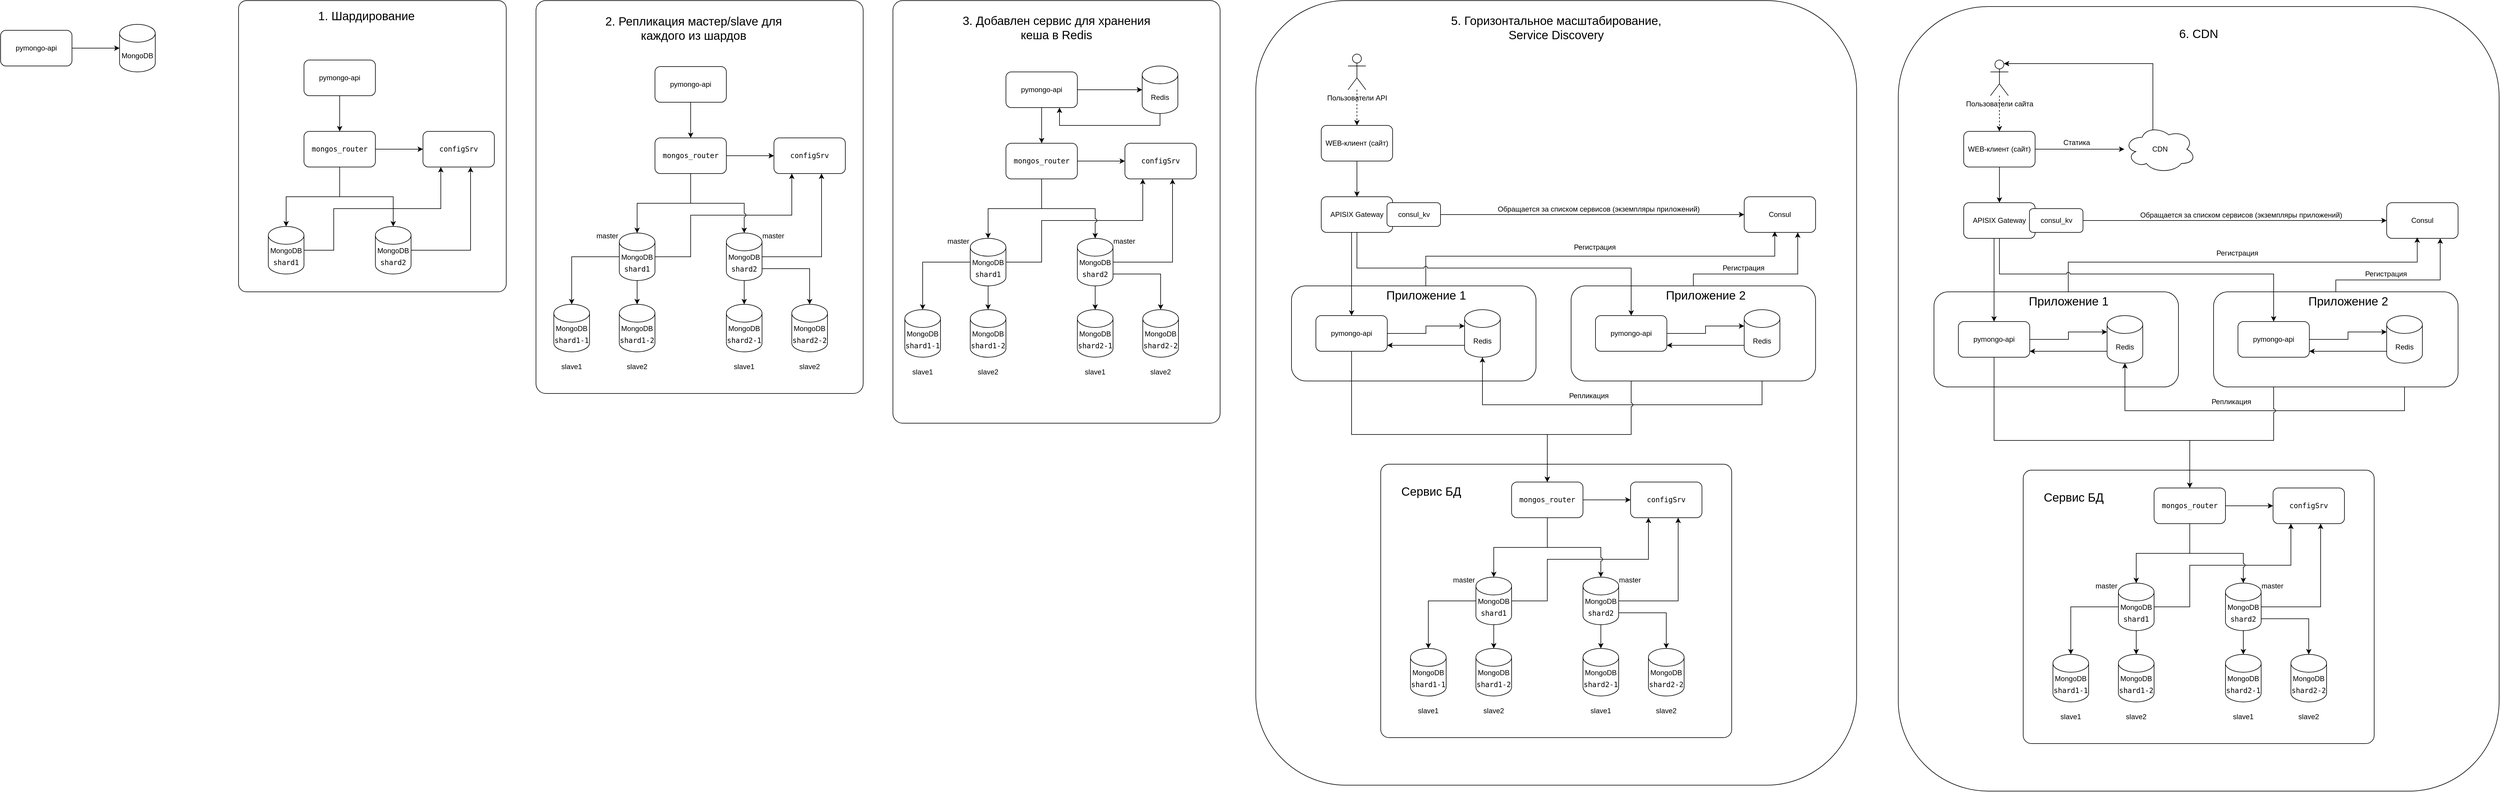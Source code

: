 <mxfile version="26.0.9">
  <diagram name="Page-1" id="-H_mtQnk-PTXWXPvYvuk">
    <mxGraphModel dx="5926" dy="2486" grid="1" gridSize="10" guides="1" tooltips="1" connect="1" arrows="1" fold="1" page="1" pageScale="1" pageWidth="1169" pageHeight="827" math="0" shadow="0">
      <root>
        <mxCell id="0" />
        <mxCell id="1" parent="0" />
        <mxCell id="zA23MoTUsTF4_91t8viU-2" value="MongoDB" style="shape=cylinder3;whiteSpace=wrap;html=1;boundedLbl=1;backgroundOutline=1;size=15;" parent="1" vertex="1">
          <mxGeometry x="560" y="280" width="60" height="80" as="geometry" />
        </mxCell>
        <mxCell id="zA23MoTUsTF4_91t8viU-3" value="pymongo-api" style="rounded=1;whiteSpace=wrap;html=1;" parent="1" vertex="1">
          <mxGeometry x="360" y="290" width="120" height="60" as="geometry" />
        </mxCell>
        <mxCell id="zA23MoTUsTF4_91t8viU-4" style="edgeStyle=orthogonalEdgeStyle;rounded=0;orthogonalLoop=1;jettySize=auto;html=1;exitX=1;exitY=0.5;exitDx=0;exitDy=0;entryX=0;entryY=0.5;entryDx=0;entryDy=0;entryPerimeter=0;" parent="1" source="zA23MoTUsTF4_91t8viU-3" target="zA23MoTUsTF4_91t8viU-2" edge="1">
          <mxGeometry relative="1" as="geometry" />
        </mxCell>
        <mxCell id="Px5T9LjoZTymyDIS3aF6-77" value="" style="rounded=1;whiteSpace=wrap;html=1;arcSize=3;" vertex="1" parent="1">
          <mxGeometry x="760" y="240" width="450" height="490" as="geometry" />
        </mxCell>
        <mxCell id="Px5T9LjoZTymyDIS3aF6-14" value="" style="group" vertex="1" connectable="0" parent="1">
          <mxGeometry x="810" y="340" width="380" height="360" as="geometry" />
        </mxCell>
        <mxCell id="Px5T9LjoZTymyDIS3aF6-13" style="edgeStyle=orthogonalEdgeStyle;rounded=0;orthogonalLoop=1;jettySize=auto;html=1;entryX=0.25;entryY=1;entryDx=0;entryDy=0;jumpStyle=arc;" edge="1" parent="Px5T9LjoZTymyDIS3aF6-14" source="Px5T9LjoZTymyDIS3aF6-1" target="Px5T9LjoZTymyDIS3aF6-6">
          <mxGeometry relative="1" as="geometry">
            <Array as="points">
              <mxPoint x="110" y="320" />
              <mxPoint x="110" y="250" />
              <mxPoint x="290" y="250" />
            </Array>
          </mxGeometry>
        </mxCell>
        <mxCell id="Px5T9LjoZTymyDIS3aF6-1" value="MongoDB&lt;br&gt;&lt;pre style=&quot;line-height: 0%;&quot; class=&quot;code-block__code-wrapper&quot;&gt;&lt;code class=&quot;code-block__code bash&quot;&gt;shard1&lt;/code&gt;&lt;/pre&gt;" style="shape=cylinder3;whiteSpace=wrap;html=1;boundedLbl=1;backgroundOutline=1;size=15;" vertex="1" parent="Px5T9LjoZTymyDIS3aF6-14">
          <mxGeometry y="280" width="60" height="80" as="geometry" />
        </mxCell>
        <mxCell id="Px5T9LjoZTymyDIS3aF6-5" style="edgeStyle=orthogonalEdgeStyle;rounded=0;orthogonalLoop=1;jettySize=auto;html=1;" edge="1" parent="Px5T9LjoZTymyDIS3aF6-14" source="Px5T9LjoZTymyDIS3aF6-2" target="Px5T9LjoZTymyDIS3aF6-4">
          <mxGeometry relative="1" as="geometry" />
        </mxCell>
        <mxCell id="Px5T9LjoZTymyDIS3aF6-2" value="pymongo-api" style="rounded=1;whiteSpace=wrap;html=1;" vertex="1" parent="Px5T9LjoZTymyDIS3aF6-14">
          <mxGeometry x="60" width="120" height="60" as="geometry" />
        </mxCell>
        <mxCell id="Px5T9LjoZTymyDIS3aF6-8" style="edgeStyle=orthogonalEdgeStyle;rounded=0;orthogonalLoop=1;jettySize=auto;html=1;entryX=0;entryY=0.5;entryDx=0;entryDy=0;" edge="1" parent="Px5T9LjoZTymyDIS3aF6-14" source="Px5T9LjoZTymyDIS3aF6-4" target="Px5T9LjoZTymyDIS3aF6-6">
          <mxGeometry relative="1" as="geometry" />
        </mxCell>
        <mxCell id="Px5T9LjoZTymyDIS3aF6-10" style="edgeStyle=orthogonalEdgeStyle;rounded=0;orthogonalLoop=1;jettySize=auto;html=1;" edge="1" parent="Px5T9LjoZTymyDIS3aF6-14" source="Px5T9LjoZTymyDIS3aF6-4" target="Px5T9LjoZTymyDIS3aF6-1">
          <mxGeometry relative="1" as="geometry" />
        </mxCell>
        <mxCell id="Px5T9LjoZTymyDIS3aF6-4" value="&lt;pre class=&quot;code-block__code-wrapper&quot;&gt;&lt;code class=&quot;code-block__code bash&quot;&gt;mongos_router&lt;/code&gt;&lt;/pre&gt;" style="rounded=1;whiteSpace=wrap;html=1;" vertex="1" parent="Px5T9LjoZTymyDIS3aF6-14">
          <mxGeometry x="60" y="120" width="120" height="60" as="geometry" />
        </mxCell>
        <mxCell id="Px5T9LjoZTymyDIS3aF6-6" value="&lt;pre class=&quot;code-block__code-wrapper&quot;&gt;&lt;code class=&quot;code-block__code bash&quot;&gt;configSrv&lt;/code&gt;&lt;/pre&gt;" style="rounded=1;whiteSpace=wrap;html=1;" vertex="1" parent="Px5T9LjoZTymyDIS3aF6-14">
          <mxGeometry x="260" y="120" width="120" height="60" as="geometry" />
        </mxCell>
        <mxCell id="Px5T9LjoZTymyDIS3aF6-9" value="MongoDB&lt;br&gt;&lt;pre style=&quot;line-height: 0%;&quot; class=&quot;code-block__code-wrapper&quot;&gt;&lt;code class=&quot;code-block__code bash&quot;&gt;shard2&lt;/code&gt;&lt;/pre&gt;" style="shape=cylinder3;whiteSpace=wrap;html=1;boundedLbl=1;backgroundOutline=1;size=15;" vertex="1" parent="Px5T9LjoZTymyDIS3aF6-14">
          <mxGeometry x="180" y="280" width="60" height="80" as="geometry" />
        </mxCell>
        <mxCell id="Px5T9LjoZTymyDIS3aF6-11" style="edgeStyle=orthogonalEdgeStyle;rounded=0;orthogonalLoop=1;jettySize=auto;html=1;entryX=0.5;entryY=0;entryDx=0;entryDy=0;entryPerimeter=0;" edge="1" parent="Px5T9LjoZTymyDIS3aF6-14" source="Px5T9LjoZTymyDIS3aF6-4" target="Px5T9LjoZTymyDIS3aF6-9">
          <mxGeometry relative="1" as="geometry" />
        </mxCell>
        <mxCell id="Px5T9LjoZTymyDIS3aF6-12" style="edgeStyle=orthogonalEdgeStyle;rounded=0;orthogonalLoop=1;jettySize=auto;html=1;" edge="1" parent="Px5T9LjoZTymyDIS3aF6-14" source="Px5T9LjoZTymyDIS3aF6-9">
          <mxGeometry relative="1" as="geometry">
            <mxPoint x="340" y="180" as="targetPoint" />
            <Array as="points">
              <mxPoint x="340" y="320" />
              <mxPoint x="340" y="180" />
            </Array>
          </mxGeometry>
        </mxCell>
        <mxCell id="Px5T9LjoZTymyDIS3aF6-72" value="1. Шардирование" style="text;html=1;align=center;verticalAlign=middle;whiteSpace=wrap;rounded=0;fontSize=20;" vertex="1" parent="1">
          <mxGeometry x="860" y="250" width="230" height="30" as="geometry" />
        </mxCell>
        <mxCell id="Px5T9LjoZTymyDIS3aF6-83" value="" style="group" vertex="1" connectable="0" parent="1">
          <mxGeometry x="1260" y="240" width="550" height="661" as="geometry" />
        </mxCell>
        <mxCell id="Px5T9LjoZTymyDIS3aF6-80" value="" style="rounded=1;whiteSpace=wrap;html=1;arcSize=3;movable=1;resizable=1;rotatable=1;deletable=1;editable=1;locked=0;connectable=1;" vertex="1" parent="Px5T9LjoZTymyDIS3aF6-83">
          <mxGeometry width="550" height="661" as="geometry" />
        </mxCell>
        <mxCell id="Px5T9LjoZTymyDIS3aF6-42" value="" style="group" vertex="1" connectable="0" parent="Px5T9LjoZTymyDIS3aF6-83">
          <mxGeometry x="30" y="111" width="490" height="520" as="geometry" />
        </mxCell>
        <mxCell id="Px5T9LjoZTymyDIS3aF6-16" style="edgeStyle=orthogonalEdgeStyle;rounded=0;orthogonalLoop=1;jettySize=auto;html=1;entryX=0.25;entryY=1;entryDx=0;entryDy=0;jumpStyle=arc;" edge="1" parent="Px5T9LjoZTymyDIS3aF6-42" source="Px5T9LjoZTymyDIS3aF6-17" target="Px5T9LjoZTymyDIS3aF6-23">
          <mxGeometry relative="1" as="geometry">
            <Array as="points">
              <mxPoint x="230" y="320" />
              <mxPoint x="230" y="250" />
              <mxPoint x="400" y="250" />
            </Array>
          </mxGeometry>
        </mxCell>
        <mxCell id="Px5T9LjoZTymyDIS3aF6-17" value="MongoDB&lt;br&gt;&lt;pre style=&quot;line-height: 0%;&quot; class=&quot;code-block__code-wrapper&quot;&gt;&lt;code class=&quot;code-block__code bash&quot;&gt;shard1&lt;br/&gt;&lt;br/&gt;&lt;/code&gt;&lt;/pre&gt;" style="shape=cylinder3;whiteSpace=wrap;html=1;boundedLbl=1;backgroundOutline=1;size=15;" vertex="1" parent="Px5T9LjoZTymyDIS3aF6-42">
          <mxGeometry x="110" y="280" width="60" height="80" as="geometry" />
        </mxCell>
        <mxCell id="Px5T9LjoZTymyDIS3aF6-18" style="edgeStyle=orthogonalEdgeStyle;rounded=0;orthogonalLoop=1;jettySize=auto;html=1;" edge="1" parent="Px5T9LjoZTymyDIS3aF6-42" source="Px5T9LjoZTymyDIS3aF6-19" target="Px5T9LjoZTymyDIS3aF6-22">
          <mxGeometry relative="1" as="geometry" />
        </mxCell>
        <mxCell id="Px5T9LjoZTymyDIS3aF6-19" value="pymongo-api" style="rounded=1;whiteSpace=wrap;html=1;" vertex="1" parent="Px5T9LjoZTymyDIS3aF6-42">
          <mxGeometry x="170" width="120" height="60" as="geometry" />
        </mxCell>
        <mxCell id="Px5T9LjoZTymyDIS3aF6-20" style="edgeStyle=orthogonalEdgeStyle;rounded=0;orthogonalLoop=1;jettySize=auto;html=1;entryX=0;entryY=0.5;entryDx=0;entryDy=0;" edge="1" parent="Px5T9LjoZTymyDIS3aF6-42" source="Px5T9LjoZTymyDIS3aF6-22" target="Px5T9LjoZTymyDIS3aF6-23">
          <mxGeometry relative="1" as="geometry" />
        </mxCell>
        <mxCell id="Px5T9LjoZTymyDIS3aF6-21" style="edgeStyle=orthogonalEdgeStyle;rounded=0;orthogonalLoop=1;jettySize=auto;html=1;" edge="1" parent="Px5T9LjoZTymyDIS3aF6-42" source="Px5T9LjoZTymyDIS3aF6-22" target="Px5T9LjoZTymyDIS3aF6-17">
          <mxGeometry relative="1" as="geometry" />
        </mxCell>
        <mxCell id="Px5T9LjoZTymyDIS3aF6-22" value="&lt;pre class=&quot;code-block__code-wrapper&quot;&gt;&lt;code class=&quot;code-block__code bash&quot;&gt;mongos_router&lt;/code&gt;&lt;/pre&gt;" style="rounded=1;whiteSpace=wrap;html=1;" vertex="1" parent="Px5T9LjoZTymyDIS3aF6-42">
          <mxGeometry x="170" y="120" width="120" height="60" as="geometry" />
        </mxCell>
        <mxCell id="Px5T9LjoZTymyDIS3aF6-23" value="&lt;pre class=&quot;code-block__code-wrapper&quot;&gt;&lt;code class=&quot;code-block__code bash&quot;&gt;configSrv&lt;/code&gt;&lt;/pre&gt;" style="rounded=1;whiteSpace=wrap;html=1;" vertex="1" parent="Px5T9LjoZTymyDIS3aF6-42">
          <mxGeometry x="370" y="120" width="120" height="60" as="geometry" />
        </mxCell>
        <mxCell id="Px5T9LjoZTymyDIS3aF6-24" value="MongoDB&lt;br&gt;&lt;pre style=&quot;line-height: 0%;&quot; class=&quot;code-block__code-wrapper&quot;&gt;&lt;code class=&quot;code-block__code bash&quot;&gt;shard2&lt;/code&gt;&lt;/pre&gt;" style="shape=cylinder3;whiteSpace=wrap;html=1;boundedLbl=1;backgroundOutline=1;size=15;" vertex="1" parent="Px5T9LjoZTymyDIS3aF6-42">
          <mxGeometry x="290" y="280" width="60" height="80" as="geometry" />
        </mxCell>
        <mxCell id="Px5T9LjoZTymyDIS3aF6-25" style="edgeStyle=orthogonalEdgeStyle;rounded=0;orthogonalLoop=1;jettySize=auto;html=1;entryX=0.5;entryY=0;entryDx=0;entryDy=0;entryPerimeter=0;jumpStyle=arc;" edge="1" parent="Px5T9LjoZTymyDIS3aF6-42" source="Px5T9LjoZTymyDIS3aF6-22" target="Px5T9LjoZTymyDIS3aF6-24">
          <mxGeometry relative="1" as="geometry" />
        </mxCell>
        <mxCell id="Px5T9LjoZTymyDIS3aF6-26" style="edgeStyle=orthogonalEdgeStyle;rounded=0;orthogonalLoop=1;jettySize=auto;html=1;" edge="1" parent="Px5T9LjoZTymyDIS3aF6-42" source="Px5T9LjoZTymyDIS3aF6-24">
          <mxGeometry relative="1" as="geometry">
            <mxPoint x="450" y="180" as="targetPoint" />
            <Array as="points">
              <mxPoint x="450" y="320" />
              <mxPoint x="450" y="180" />
            </Array>
          </mxGeometry>
        </mxCell>
        <mxCell id="Px5T9LjoZTymyDIS3aF6-27" value="MongoDB&lt;br&gt;&lt;pre style=&quot;line-height: 0%;&quot; class=&quot;code-block__code-wrapper&quot;&gt;&lt;code class=&quot;code-block__code bash&quot;&gt;shard1-1&lt;/code&gt;&lt;/pre&gt;" style="shape=cylinder3;whiteSpace=wrap;html=1;boundedLbl=1;backgroundOutline=1;size=15;" vertex="1" parent="Px5T9LjoZTymyDIS3aF6-42">
          <mxGeometry y="400" width="60" height="80" as="geometry" />
        </mxCell>
        <mxCell id="Px5T9LjoZTymyDIS3aF6-28" value="MongoDB&lt;br&gt;&lt;pre style=&quot;line-height: 0%;&quot; class=&quot;code-block__code-wrapper&quot;&gt;&lt;code class=&quot;code-block__code bash&quot;&gt;shard1-2&lt;/code&gt;&lt;/pre&gt;" style="shape=cylinder3;whiteSpace=wrap;html=1;boundedLbl=1;backgroundOutline=1;size=15;" vertex="1" parent="Px5T9LjoZTymyDIS3aF6-42">
          <mxGeometry x="110" y="400" width="60" height="80" as="geometry" />
        </mxCell>
        <mxCell id="Px5T9LjoZTymyDIS3aF6-29" value="MongoDB&lt;br&gt;&lt;pre style=&quot;line-height: 0%;&quot; class=&quot;code-block__code-wrapper&quot;&gt;&lt;code class=&quot;code-block__code bash&quot;&gt;shard2-1&lt;/code&gt;&lt;/pre&gt;" style="shape=cylinder3;whiteSpace=wrap;html=1;boundedLbl=1;backgroundOutline=1;size=15;" vertex="1" parent="Px5T9LjoZTymyDIS3aF6-42">
          <mxGeometry x="290" y="400" width="60" height="80" as="geometry" />
        </mxCell>
        <mxCell id="Px5T9LjoZTymyDIS3aF6-30" value="MongoDB&lt;br&gt;&lt;pre style=&quot;line-height: 0%;&quot; class=&quot;code-block__code-wrapper&quot;&gt;&lt;code class=&quot;code-block__code bash&quot;&gt;shard2-2&lt;/code&gt;&lt;/pre&gt;" style="shape=cylinder3;whiteSpace=wrap;html=1;boundedLbl=1;backgroundOutline=1;size=15;" vertex="1" parent="Px5T9LjoZTymyDIS3aF6-42">
          <mxGeometry x="400" y="400" width="60" height="80" as="geometry" />
        </mxCell>
        <mxCell id="Px5T9LjoZTymyDIS3aF6-31" style="edgeStyle=orthogonalEdgeStyle;rounded=0;orthogonalLoop=1;jettySize=auto;html=1;entryX=0.5;entryY=0;entryDx=0;entryDy=0;entryPerimeter=0;" edge="1" parent="Px5T9LjoZTymyDIS3aF6-42" source="Px5T9LjoZTymyDIS3aF6-17" target="Px5T9LjoZTymyDIS3aF6-27">
          <mxGeometry relative="1" as="geometry" />
        </mxCell>
        <mxCell id="Px5T9LjoZTymyDIS3aF6-32" style="edgeStyle=orthogonalEdgeStyle;rounded=0;orthogonalLoop=1;jettySize=auto;html=1;entryX=0.5;entryY=0;entryDx=0;entryDy=0;entryPerimeter=0;" edge="1" parent="Px5T9LjoZTymyDIS3aF6-42" source="Px5T9LjoZTymyDIS3aF6-17" target="Px5T9LjoZTymyDIS3aF6-28">
          <mxGeometry relative="1" as="geometry" />
        </mxCell>
        <mxCell id="Px5T9LjoZTymyDIS3aF6-33" style="edgeStyle=orthogonalEdgeStyle;rounded=0;orthogonalLoop=1;jettySize=auto;html=1;entryX=0.5;entryY=0;entryDx=0;entryDy=0;entryPerimeter=0;" edge="1" parent="Px5T9LjoZTymyDIS3aF6-42" source="Px5T9LjoZTymyDIS3aF6-24" target="Px5T9LjoZTymyDIS3aF6-29">
          <mxGeometry relative="1" as="geometry" />
        </mxCell>
        <mxCell id="Px5T9LjoZTymyDIS3aF6-34" style="edgeStyle=orthogonalEdgeStyle;rounded=0;orthogonalLoop=1;jettySize=auto;html=1;entryX=0.5;entryY=0;entryDx=0;entryDy=0;entryPerimeter=0;" edge="1" parent="Px5T9LjoZTymyDIS3aF6-42" source="Px5T9LjoZTymyDIS3aF6-24" target="Px5T9LjoZTymyDIS3aF6-30">
          <mxGeometry relative="1" as="geometry">
            <Array as="points">
              <mxPoint x="430" y="340" />
            </Array>
          </mxGeometry>
        </mxCell>
        <mxCell id="Px5T9LjoZTymyDIS3aF6-36" value="slave1" style="text;html=1;align=center;verticalAlign=middle;whiteSpace=wrap;rounded=0;" vertex="1" parent="Px5T9LjoZTymyDIS3aF6-42">
          <mxGeometry y="490" width="60" height="30" as="geometry" />
        </mxCell>
        <mxCell id="Px5T9LjoZTymyDIS3aF6-37" value="slave2" style="text;html=1;align=center;verticalAlign=middle;whiteSpace=wrap;rounded=0;" vertex="1" parent="Px5T9LjoZTymyDIS3aF6-42">
          <mxGeometry x="110" y="490" width="60" height="30" as="geometry" />
        </mxCell>
        <mxCell id="Px5T9LjoZTymyDIS3aF6-38" value="slave1" style="text;html=1;align=center;verticalAlign=middle;whiteSpace=wrap;rounded=0;" vertex="1" parent="Px5T9LjoZTymyDIS3aF6-42">
          <mxGeometry x="290" y="490" width="60" height="30" as="geometry" />
        </mxCell>
        <mxCell id="Px5T9LjoZTymyDIS3aF6-39" value="slave2" style="text;html=1;align=center;verticalAlign=middle;whiteSpace=wrap;rounded=0;" vertex="1" parent="Px5T9LjoZTymyDIS3aF6-42">
          <mxGeometry x="400" y="490" width="60" height="30" as="geometry" />
        </mxCell>
        <mxCell id="Px5T9LjoZTymyDIS3aF6-40" value="master" style="text;html=1;align=center;verticalAlign=middle;whiteSpace=wrap;rounded=0;" vertex="1" parent="Px5T9LjoZTymyDIS3aF6-42">
          <mxGeometry x="60" y="270" width="60" height="30" as="geometry" />
        </mxCell>
        <mxCell id="Px5T9LjoZTymyDIS3aF6-41" value="master" style="text;html=1;align=center;verticalAlign=middle;whiteSpace=wrap;rounded=0;" vertex="1" parent="Px5T9LjoZTymyDIS3aF6-42">
          <mxGeometry x="339" y="270" width="60" height="30" as="geometry" />
        </mxCell>
        <mxCell id="Px5T9LjoZTymyDIS3aF6-73" value="2. Репликация мастер/slave для каждого из шардов" style="text;html=1;align=center;verticalAlign=middle;whiteSpace=wrap;rounded=0;fontSize=20;" vertex="1" parent="Px5T9LjoZTymyDIS3aF6-83">
          <mxGeometry x="100" y="31" width="330" height="30" as="geometry" />
        </mxCell>
        <mxCell id="Px5T9LjoZTymyDIS3aF6-155" value="" style="group" vertex="1" connectable="0" parent="1">
          <mxGeometry x="2470" y="240" width="1010" height="1320" as="geometry" />
        </mxCell>
        <mxCell id="Px5T9LjoZTymyDIS3aF6-151" value="" style="rounded=1;whiteSpace=wrap;html=1;" vertex="1" parent="Px5T9LjoZTymyDIS3aF6-155">
          <mxGeometry width="1010" height="1320" as="geometry" />
        </mxCell>
        <mxCell id="Px5T9LjoZTymyDIS3aF6-121" value="" style="group" vertex="1" connectable="0" parent="Px5T9LjoZTymyDIS3aF6-155">
          <mxGeometry x="60" y="480" width="411" height="160" as="geometry" />
        </mxCell>
        <mxCell id="Px5T9LjoZTymyDIS3aF6-119" value="" style="rounded=1;whiteSpace=wrap;html=1;" vertex="1" parent="Px5T9LjoZTymyDIS3aF6-121">
          <mxGeometry width="411" height="160" as="geometry" />
        </mxCell>
        <mxCell id="Px5T9LjoZTymyDIS3aF6-90" value="pymongo-api" style="rounded=1;whiteSpace=wrap;html=1;" vertex="1" parent="Px5T9LjoZTymyDIS3aF6-121">
          <mxGeometry x="41" y="50" width="120" height="60" as="geometry" />
        </mxCell>
        <mxCell id="Px5T9LjoZTymyDIS3aF6-113" value="Redis" style="shape=cylinder3;whiteSpace=wrap;html=1;boundedLbl=1;backgroundOutline=1;size=15;" vertex="1" parent="Px5T9LjoZTymyDIS3aF6-121">
          <mxGeometry x="291" y="40" width="60" height="80" as="geometry" />
        </mxCell>
        <mxCell id="Px5T9LjoZTymyDIS3aF6-117" style="edgeStyle=orthogonalEdgeStyle;rounded=0;orthogonalLoop=1;jettySize=auto;html=1;entryX=0;entryY=0;entryDx=0;entryDy=27.5;entryPerimeter=0;" edge="1" parent="Px5T9LjoZTymyDIS3aF6-121" source="Px5T9LjoZTymyDIS3aF6-90" target="Px5T9LjoZTymyDIS3aF6-113">
          <mxGeometry relative="1" as="geometry" />
        </mxCell>
        <mxCell id="Px5T9LjoZTymyDIS3aF6-118" style="edgeStyle=orthogonalEdgeStyle;rounded=0;orthogonalLoop=1;jettySize=auto;html=1;entryX=1;entryY=0.833;entryDx=0;entryDy=0;entryPerimeter=0;" edge="1" parent="Px5T9LjoZTymyDIS3aF6-121" source="Px5T9LjoZTymyDIS3aF6-113" target="Px5T9LjoZTymyDIS3aF6-90">
          <mxGeometry relative="1" as="geometry">
            <Array as="points">
              <mxPoint x="261" y="100" />
              <mxPoint x="261" y="100" />
            </Array>
          </mxGeometry>
        </mxCell>
        <mxCell id="Px5T9LjoZTymyDIS3aF6-120" value="Приложение 1" style="text;html=1;align=center;verticalAlign=middle;whiteSpace=wrap;rounded=0;fontSize=20;" vertex="1" parent="Px5T9LjoZTymyDIS3aF6-121">
          <mxGeometry x="140.5" width="170.5" height="30" as="geometry" />
        </mxCell>
        <mxCell id="Px5T9LjoZTymyDIS3aF6-130" value="" style="group" vertex="1" connectable="0" parent="Px5T9LjoZTymyDIS3aF6-155">
          <mxGeometry x="210" y="780" width="590" height="460" as="geometry" />
        </mxCell>
        <mxCell id="Px5T9LjoZTymyDIS3aF6-86" value="" style="rounded=1;whiteSpace=wrap;html=1;arcSize=3;movable=1;resizable=1;rotatable=1;deletable=1;editable=1;locked=0;connectable=1;" vertex="1" parent="Px5T9LjoZTymyDIS3aF6-130">
          <mxGeometry width="590" height="460" as="geometry" />
        </mxCell>
        <mxCell id="Px5T9LjoZTymyDIS3aF6-87" style="edgeStyle=orthogonalEdgeStyle;rounded=0;orthogonalLoop=1;jettySize=auto;html=1;entryX=0.25;entryY=1;entryDx=0;entryDy=0;jumpStyle=arc;" edge="1" parent="Px5T9LjoZTymyDIS3aF6-130" source="Px5T9LjoZTymyDIS3aF6-88" target="Px5T9LjoZTymyDIS3aF6-94">
          <mxGeometry relative="1" as="geometry">
            <Array as="points">
              <mxPoint x="280" y="230" />
              <mxPoint x="280" y="160" />
              <mxPoint x="450" y="160" />
            </Array>
          </mxGeometry>
        </mxCell>
        <mxCell id="Px5T9LjoZTymyDIS3aF6-88" value="MongoDB&lt;br&gt;&lt;pre style=&quot;line-height: 0%;&quot; class=&quot;code-block__code-wrapper&quot;&gt;&lt;code class=&quot;code-block__code bash&quot;&gt;shard1&lt;br/&gt;&lt;br/&gt;&lt;/code&gt;&lt;/pre&gt;" style="shape=cylinder3;whiteSpace=wrap;html=1;boundedLbl=1;backgroundOutline=1;size=15;" vertex="1" parent="Px5T9LjoZTymyDIS3aF6-130">
          <mxGeometry x="160" y="190" width="60" height="80" as="geometry" />
        </mxCell>
        <mxCell id="Px5T9LjoZTymyDIS3aF6-91" style="edgeStyle=orthogonalEdgeStyle;rounded=0;orthogonalLoop=1;jettySize=auto;html=1;entryX=0;entryY=0.5;entryDx=0;entryDy=0;" edge="1" parent="Px5T9LjoZTymyDIS3aF6-130" source="Px5T9LjoZTymyDIS3aF6-93" target="Px5T9LjoZTymyDIS3aF6-94">
          <mxGeometry relative="1" as="geometry" />
        </mxCell>
        <mxCell id="Px5T9LjoZTymyDIS3aF6-92" style="edgeStyle=orthogonalEdgeStyle;rounded=0;orthogonalLoop=1;jettySize=auto;html=1;" edge="1" parent="Px5T9LjoZTymyDIS3aF6-130" source="Px5T9LjoZTymyDIS3aF6-93" target="Px5T9LjoZTymyDIS3aF6-88">
          <mxGeometry relative="1" as="geometry" />
        </mxCell>
        <mxCell id="Px5T9LjoZTymyDIS3aF6-93" value="&lt;pre class=&quot;code-block__code-wrapper&quot;&gt;&lt;code class=&quot;code-block__code bash&quot;&gt;mongos_router&lt;/code&gt;&lt;/pre&gt;" style="rounded=1;whiteSpace=wrap;html=1;" vertex="1" parent="Px5T9LjoZTymyDIS3aF6-130">
          <mxGeometry x="220" y="30" width="120" height="60" as="geometry" />
        </mxCell>
        <mxCell id="Px5T9LjoZTymyDIS3aF6-94" value="&lt;pre class=&quot;code-block__code-wrapper&quot;&gt;&lt;code class=&quot;code-block__code bash&quot;&gt;configSrv&lt;/code&gt;&lt;/pre&gt;" style="rounded=1;whiteSpace=wrap;html=1;" vertex="1" parent="Px5T9LjoZTymyDIS3aF6-130">
          <mxGeometry x="420" y="30" width="120" height="60" as="geometry" />
        </mxCell>
        <mxCell id="Px5T9LjoZTymyDIS3aF6-95" value="MongoDB&lt;br&gt;&lt;pre style=&quot;line-height: 0%;&quot; class=&quot;code-block__code-wrapper&quot;&gt;&lt;code class=&quot;code-block__code bash&quot;&gt;shard2&lt;/code&gt;&lt;/pre&gt;" style="shape=cylinder3;whiteSpace=wrap;html=1;boundedLbl=1;backgroundOutline=1;size=15;" vertex="1" parent="Px5T9LjoZTymyDIS3aF6-130">
          <mxGeometry x="340" y="190" width="60" height="80" as="geometry" />
        </mxCell>
        <mxCell id="Px5T9LjoZTymyDIS3aF6-96" style="edgeStyle=orthogonalEdgeStyle;rounded=0;orthogonalLoop=1;jettySize=auto;html=1;entryX=0.5;entryY=0;entryDx=0;entryDy=0;entryPerimeter=0;jumpStyle=arc;" edge="1" parent="Px5T9LjoZTymyDIS3aF6-130" source="Px5T9LjoZTymyDIS3aF6-93" target="Px5T9LjoZTymyDIS3aF6-95">
          <mxGeometry relative="1" as="geometry" />
        </mxCell>
        <mxCell id="Px5T9LjoZTymyDIS3aF6-97" style="edgeStyle=orthogonalEdgeStyle;rounded=0;orthogonalLoop=1;jettySize=auto;html=1;" edge="1" parent="Px5T9LjoZTymyDIS3aF6-130" source="Px5T9LjoZTymyDIS3aF6-95">
          <mxGeometry relative="1" as="geometry">
            <mxPoint x="500" y="90" as="targetPoint" />
            <Array as="points">
              <mxPoint x="500" y="230" />
              <mxPoint x="500" y="90" />
            </Array>
          </mxGeometry>
        </mxCell>
        <mxCell id="Px5T9LjoZTymyDIS3aF6-98" value="MongoDB&lt;br&gt;&lt;pre style=&quot;line-height: 0%;&quot; class=&quot;code-block__code-wrapper&quot;&gt;&lt;code class=&quot;code-block__code bash&quot;&gt;shard1-1&lt;/code&gt;&lt;/pre&gt;" style="shape=cylinder3;whiteSpace=wrap;html=1;boundedLbl=1;backgroundOutline=1;size=15;" vertex="1" parent="Px5T9LjoZTymyDIS3aF6-130">
          <mxGeometry x="50" y="310" width="60" height="80" as="geometry" />
        </mxCell>
        <mxCell id="Px5T9LjoZTymyDIS3aF6-99" value="MongoDB&lt;br&gt;&lt;pre style=&quot;line-height: 0%;&quot; class=&quot;code-block__code-wrapper&quot;&gt;&lt;code class=&quot;code-block__code bash&quot;&gt;shard1-2&lt;/code&gt;&lt;/pre&gt;" style="shape=cylinder3;whiteSpace=wrap;html=1;boundedLbl=1;backgroundOutline=1;size=15;" vertex="1" parent="Px5T9LjoZTymyDIS3aF6-130">
          <mxGeometry x="160" y="310" width="60" height="80" as="geometry" />
        </mxCell>
        <mxCell id="Px5T9LjoZTymyDIS3aF6-100" value="MongoDB&lt;br&gt;&lt;pre style=&quot;line-height: 0%;&quot; class=&quot;code-block__code-wrapper&quot;&gt;&lt;code class=&quot;code-block__code bash&quot;&gt;shard2-1&lt;/code&gt;&lt;/pre&gt;" style="shape=cylinder3;whiteSpace=wrap;html=1;boundedLbl=1;backgroundOutline=1;size=15;" vertex="1" parent="Px5T9LjoZTymyDIS3aF6-130">
          <mxGeometry x="340" y="310" width="60" height="80" as="geometry" />
        </mxCell>
        <mxCell id="Px5T9LjoZTymyDIS3aF6-101" value="MongoDB&lt;br&gt;&lt;pre style=&quot;line-height: 0%;&quot; class=&quot;code-block__code-wrapper&quot;&gt;&lt;code class=&quot;code-block__code bash&quot;&gt;shard2-2&lt;/code&gt;&lt;/pre&gt;" style="shape=cylinder3;whiteSpace=wrap;html=1;boundedLbl=1;backgroundOutline=1;size=15;" vertex="1" parent="Px5T9LjoZTymyDIS3aF6-130">
          <mxGeometry x="450" y="310" width="60" height="80" as="geometry" />
        </mxCell>
        <mxCell id="Px5T9LjoZTymyDIS3aF6-102" style="edgeStyle=orthogonalEdgeStyle;rounded=0;orthogonalLoop=1;jettySize=auto;html=1;entryX=0.5;entryY=0;entryDx=0;entryDy=0;entryPerimeter=0;" edge="1" parent="Px5T9LjoZTymyDIS3aF6-130" source="Px5T9LjoZTymyDIS3aF6-88" target="Px5T9LjoZTymyDIS3aF6-98">
          <mxGeometry relative="1" as="geometry" />
        </mxCell>
        <mxCell id="Px5T9LjoZTymyDIS3aF6-103" style="edgeStyle=orthogonalEdgeStyle;rounded=0;orthogonalLoop=1;jettySize=auto;html=1;entryX=0.5;entryY=0;entryDx=0;entryDy=0;entryPerimeter=0;" edge="1" parent="Px5T9LjoZTymyDIS3aF6-130" source="Px5T9LjoZTymyDIS3aF6-88" target="Px5T9LjoZTymyDIS3aF6-99">
          <mxGeometry relative="1" as="geometry" />
        </mxCell>
        <mxCell id="Px5T9LjoZTymyDIS3aF6-104" style="edgeStyle=orthogonalEdgeStyle;rounded=0;orthogonalLoop=1;jettySize=auto;html=1;entryX=0.5;entryY=0;entryDx=0;entryDy=0;entryPerimeter=0;" edge="1" parent="Px5T9LjoZTymyDIS3aF6-130" source="Px5T9LjoZTymyDIS3aF6-95" target="Px5T9LjoZTymyDIS3aF6-100">
          <mxGeometry relative="1" as="geometry" />
        </mxCell>
        <mxCell id="Px5T9LjoZTymyDIS3aF6-105" style="edgeStyle=orthogonalEdgeStyle;rounded=0;orthogonalLoop=1;jettySize=auto;html=1;entryX=0.5;entryY=0;entryDx=0;entryDy=0;entryPerimeter=0;" edge="1" parent="Px5T9LjoZTymyDIS3aF6-130" source="Px5T9LjoZTymyDIS3aF6-95" target="Px5T9LjoZTymyDIS3aF6-101">
          <mxGeometry relative="1" as="geometry">
            <Array as="points">
              <mxPoint x="480" y="250" />
            </Array>
          </mxGeometry>
        </mxCell>
        <mxCell id="Px5T9LjoZTymyDIS3aF6-106" value="slave1" style="text;html=1;align=center;verticalAlign=middle;whiteSpace=wrap;rounded=0;" vertex="1" parent="Px5T9LjoZTymyDIS3aF6-130">
          <mxGeometry x="50" y="400" width="60" height="30" as="geometry" />
        </mxCell>
        <mxCell id="Px5T9LjoZTymyDIS3aF6-107" value="slave2" style="text;html=1;align=center;verticalAlign=middle;whiteSpace=wrap;rounded=0;" vertex="1" parent="Px5T9LjoZTymyDIS3aF6-130">
          <mxGeometry x="160" y="400" width="60" height="30" as="geometry" />
        </mxCell>
        <mxCell id="Px5T9LjoZTymyDIS3aF6-108" value="slave1" style="text;html=1;align=center;verticalAlign=middle;whiteSpace=wrap;rounded=0;" vertex="1" parent="Px5T9LjoZTymyDIS3aF6-130">
          <mxGeometry x="340" y="400" width="60" height="30" as="geometry" />
        </mxCell>
        <mxCell id="Px5T9LjoZTymyDIS3aF6-109" value="slave2" style="text;html=1;align=center;verticalAlign=middle;whiteSpace=wrap;rounded=0;" vertex="1" parent="Px5T9LjoZTymyDIS3aF6-130">
          <mxGeometry x="450" y="400" width="60" height="30" as="geometry" />
        </mxCell>
        <mxCell id="Px5T9LjoZTymyDIS3aF6-110" value="master" style="text;html=1;align=center;verticalAlign=middle;whiteSpace=wrap;rounded=0;" vertex="1" parent="Px5T9LjoZTymyDIS3aF6-130">
          <mxGeometry x="110" y="180" width="60" height="30" as="geometry" />
        </mxCell>
        <mxCell id="Px5T9LjoZTymyDIS3aF6-111" value="master" style="text;html=1;align=center;verticalAlign=middle;whiteSpace=wrap;rounded=0;" vertex="1" parent="Px5T9LjoZTymyDIS3aF6-130">
          <mxGeometry x="389" y="180" width="60" height="30" as="geometry" />
        </mxCell>
        <mxCell id="Px5T9LjoZTymyDIS3aF6-115" value="Сервис БД" style="text;html=1;align=center;verticalAlign=middle;whiteSpace=wrap;rounded=0;fontSize=20;" vertex="1" parent="Px5T9LjoZTymyDIS3aF6-130">
          <mxGeometry x="20" y="30" width="130" height="30" as="geometry" />
        </mxCell>
        <mxCell id="Px5T9LjoZTymyDIS3aF6-131" style="edgeStyle=orthogonalEdgeStyle;rounded=0;orthogonalLoop=1;jettySize=auto;html=1;entryX=0.5;entryY=1;entryDx=0;entryDy=0;entryPerimeter=0;startArrow=classic;startFill=1;" edge="1" parent="Px5T9LjoZTymyDIS3aF6-155" source="Px5T9LjoZTymyDIS3aF6-113" target="Px5T9LjoZTymyDIS3aF6-126">
          <mxGeometry relative="1" as="geometry">
            <Array as="points">
              <mxPoint x="381" y="680" />
              <mxPoint x="851" y="680" />
            </Array>
          </mxGeometry>
        </mxCell>
        <mxCell id="Px5T9LjoZTymyDIS3aF6-132" value="Репликация" style="text;html=1;align=center;verticalAlign=middle;whiteSpace=wrap;rounded=0;" vertex="1" parent="Px5T9LjoZTymyDIS3aF6-155">
          <mxGeometry x="530" y="650" width="60" height="30" as="geometry" />
        </mxCell>
        <mxCell id="Px5T9LjoZTymyDIS3aF6-133" style="edgeStyle=orthogonalEdgeStyle;rounded=0;orthogonalLoop=1;jettySize=auto;html=1;entryX=0.5;entryY=0;entryDx=0;entryDy=0;" edge="1" parent="Px5T9LjoZTymyDIS3aF6-155" source="Px5T9LjoZTymyDIS3aF6-90" target="Px5T9LjoZTymyDIS3aF6-93">
          <mxGeometry relative="1" as="geometry">
            <Array as="points">
              <mxPoint x="161" y="730" />
              <mxPoint x="490" y="730" />
            </Array>
          </mxGeometry>
        </mxCell>
        <mxCell id="Px5T9LjoZTymyDIS3aF6-134" style="edgeStyle=orthogonalEdgeStyle;rounded=0;orthogonalLoop=1;jettySize=auto;html=1;entryX=0.5;entryY=0;entryDx=0;entryDy=0;jumpStyle=arc;" edge="1" parent="Px5T9LjoZTymyDIS3aF6-155" source="Px5T9LjoZTymyDIS3aF6-125" target="Px5T9LjoZTymyDIS3aF6-93">
          <mxGeometry relative="1" as="geometry">
            <Array as="points">
              <mxPoint x="631" y="730" />
              <mxPoint x="490" y="730" />
            </Array>
          </mxGeometry>
        </mxCell>
        <mxCell id="Px5T9LjoZTymyDIS3aF6-138" style="edgeStyle=orthogonalEdgeStyle;rounded=0;orthogonalLoop=1;jettySize=auto;html=1;entryX=0.75;entryY=1;entryDx=0;entryDy=0;" edge="1" parent="Px5T9LjoZTymyDIS3aF6-155" source="Px5T9LjoZTymyDIS3aF6-124" target="Px5T9LjoZTymyDIS3aF6-135">
          <mxGeometry relative="1" as="geometry">
            <Array as="points">
              <mxPoint x="736" y="460" />
              <mxPoint x="911" y="460" />
            </Array>
          </mxGeometry>
        </mxCell>
        <mxCell id="Px5T9LjoZTymyDIS3aF6-124" value="" style="rounded=1;whiteSpace=wrap;html=1;" vertex="1" parent="Px5T9LjoZTymyDIS3aF6-155">
          <mxGeometry x="530" y="480" width="411" height="160" as="geometry" />
        </mxCell>
        <mxCell id="Px5T9LjoZTymyDIS3aF6-125" value="pymongo-api" style="rounded=1;whiteSpace=wrap;html=1;" vertex="1" parent="Px5T9LjoZTymyDIS3aF6-155">
          <mxGeometry x="571" y="530" width="120" height="60" as="geometry" />
        </mxCell>
        <mxCell id="Px5T9LjoZTymyDIS3aF6-126" value="Redis" style="shape=cylinder3;whiteSpace=wrap;html=1;boundedLbl=1;backgroundOutline=1;size=15;" vertex="1" parent="Px5T9LjoZTymyDIS3aF6-155">
          <mxGeometry x="821" y="520" width="60" height="80" as="geometry" />
        </mxCell>
        <mxCell id="Px5T9LjoZTymyDIS3aF6-127" style="edgeStyle=orthogonalEdgeStyle;rounded=0;orthogonalLoop=1;jettySize=auto;html=1;entryX=0;entryY=0;entryDx=0;entryDy=27.5;entryPerimeter=0;" edge="1" parent="Px5T9LjoZTymyDIS3aF6-155" source="Px5T9LjoZTymyDIS3aF6-125" target="Px5T9LjoZTymyDIS3aF6-126">
          <mxGeometry relative="1" as="geometry" />
        </mxCell>
        <mxCell id="Px5T9LjoZTymyDIS3aF6-128" style="edgeStyle=orthogonalEdgeStyle;rounded=0;orthogonalLoop=1;jettySize=auto;html=1;entryX=1;entryY=0.833;entryDx=0;entryDy=0;entryPerimeter=0;" edge="1" parent="Px5T9LjoZTymyDIS3aF6-155" source="Px5T9LjoZTymyDIS3aF6-126" target="Px5T9LjoZTymyDIS3aF6-125">
          <mxGeometry relative="1" as="geometry">
            <Array as="points">
              <mxPoint x="791" y="580" />
              <mxPoint x="791" y="580" />
            </Array>
          </mxGeometry>
        </mxCell>
        <mxCell id="Px5T9LjoZTymyDIS3aF6-129" value="Приложение 2" style="text;html=1;align=center;verticalAlign=middle;whiteSpace=wrap;rounded=0;fontSize=20;" vertex="1" parent="Px5T9LjoZTymyDIS3aF6-155">
          <mxGeometry x="670.5" y="480" width="170.5" height="30" as="geometry" />
        </mxCell>
        <mxCell id="Px5T9LjoZTymyDIS3aF6-135" value="Consul" style="rounded=1;whiteSpace=wrap;html=1;" vertex="1" parent="Px5T9LjoZTymyDIS3aF6-155">
          <mxGeometry x="821" y="330" width="120" height="60" as="geometry" />
        </mxCell>
        <mxCell id="Px5T9LjoZTymyDIS3aF6-136" style="edgeStyle=orthogonalEdgeStyle;rounded=0;orthogonalLoop=1;jettySize=auto;html=1;entryX=0.428;entryY=0.973;entryDx=0;entryDy=0;entryPerimeter=0;" edge="1" parent="Px5T9LjoZTymyDIS3aF6-155" source="Px5T9LjoZTymyDIS3aF6-120" target="Px5T9LjoZTymyDIS3aF6-135">
          <mxGeometry relative="1" as="geometry">
            <Array as="points">
              <mxPoint x="286" y="430" />
              <mxPoint x="872" y="430" />
            </Array>
          </mxGeometry>
        </mxCell>
        <mxCell id="Px5T9LjoZTymyDIS3aF6-139" value="Регистрация" style="text;html=1;align=center;verticalAlign=middle;whiteSpace=wrap;rounded=0;" vertex="1" parent="Px5T9LjoZTymyDIS3aF6-155">
          <mxGeometry x="540" y="400" width="60" height="30" as="geometry" />
        </mxCell>
        <mxCell id="Px5T9LjoZTymyDIS3aF6-140" value="Регистрация" style="text;html=1;align=center;verticalAlign=middle;whiteSpace=wrap;rounded=0;" vertex="1" parent="Px5T9LjoZTymyDIS3aF6-155">
          <mxGeometry x="790" y="435" width="60" height="30" as="geometry" />
        </mxCell>
        <mxCell id="Px5T9LjoZTymyDIS3aF6-141" value="APISIX Gateway" style="rounded=1;whiteSpace=wrap;html=1;" vertex="1" parent="Px5T9LjoZTymyDIS3aF6-155">
          <mxGeometry x="110" y="330" width="120" height="60" as="geometry" />
        </mxCell>
        <mxCell id="Px5T9LjoZTymyDIS3aF6-142" style="edgeStyle=orthogonalEdgeStyle;rounded=0;orthogonalLoop=1;jettySize=auto;html=1;" edge="1" parent="Px5T9LjoZTymyDIS3aF6-155" source="Px5T9LjoZTymyDIS3aF6-141" target="Px5T9LjoZTymyDIS3aF6-90">
          <mxGeometry relative="1" as="geometry">
            <Array as="points">
              <mxPoint x="161" y="430" />
              <mxPoint x="161" y="430" />
            </Array>
          </mxGeometry>
        </mxCell>
        <mxCell id="Px5T9LjoZTymyDIS3aF6-143" style="edgeStyle=orthogonalEdgeStyle;rounded=0;orthogonalLoop=1;jettySize=auto;html=1;jumpStyle=arc;entryX=0.5;entryY=0;entryDx=0;entryDy=0;" edge="1" parent="Px5T9LjoZTymyDIS3aF6-155" source="Px5T9LjoZTymyDIS3aF6-141" target="Px5T9LjoZTymyDIS3aF6-125">
          <mxGeometry relative="1" as="geometry">
            <mxPoint x="661" y="470" as="targetPoint" />
            <Array as="points">
              <mxPoint x="170" y="450" />
              <mxPoint x="631" y="450" />
            </Array>
          </mxGeometry>
        </mxCell>
        <mxCell id="Px5T9LjoZTymyDIS3aF6-145" style="edgeStyle=orthogonalEdgeStyle;rounded=0;orthogonalLoop=1;jettySize=auto;html=1;entryX=0;entryY=0.5;entryDx=0;entryDy=0;" edge="1" parent="Px5T9LjoZTymyDIS3aF6-155" source="Px5T9LjoZTymyDIS3aF6-144" target="Px5T9LjoZTymyDIS3aF6-135">
          <mxGeometry relative="1" as="geometry" />
        </mxCell>
        <mxCell id="Px5T9LjoZTymyDIS3aF6-144" value="consul_kv" style="rounded=1;whiteSpace=wrap;html=1;" vertex="1" parent="Px5T9LjoZTymyDIS3aF6-155">
          <mxGeometry x="220.5" y="340" width="90" height="40" as="geometry" />
        </mxCell>
        <mxCell id="Px5T9LjoZTymyDIS3aF6-146" value="Обращается за списком сервисов (экземпляры приложений)" style="text;html=1;align=center;verticalAlign=middle;whiteSpace=wrap;rounded=0;" vertex="1" parent="Px5T9LjoZTymyDIS3aF6-155">
          <mxGeometry x="389" y="336" width="375" height="30" as="geometry" />
        </mxCell>
        <mxCell id="Px5T9LjoZTymyDIS3aF6-148" style="edgeStyle=orthogonalEdgeStyle;rounded=0;orthogonalLoop=1;jettySize=auto;html=1;entryX=0.5;entryY=0;entryDx=0;entryDy=0;dashed=1;" edge="1" parent="Px5T9LjoZTymyDIS3aF6-155" source="Px5T9LjoZTymyDIS3aF6-147" target="Px5T9LjoZTymyDIS3aF6-153">
          <mxGeometry relative="1" as="geometry">
            <mxPoint x="170" y="270" as="sourcePoint" />
          </mxGeometry>
        </mxCell>
        <mxCell id="Px5T9LjoZTymyDIS3aF6-147" value="Пользователи API" style="shape=umlActor;verticalLabelPosition=bottom;verticalAlign=top;html=1;outlineConnect=0;" vertex="1" parent="Px5T9LjoZTymyDIS3aF6-155">
          <mxGeometry x="155" y="90" width="30" height="60" as="geometry" />
        </mxCell>
        <mxCell id="Px5T9LjoZTymyDIS3aF6-152" value="5. Горизонтальное масштабирование, Service Discovery" style="text;html=1;align=center;verticalAlign=middle;whiteSpace=wrap;rounded=0;fontSize=20;" vertex="1" parent="Px5T9LjoZTymyDIS3aF6-155">
          <mxGeometry x="295" y="30" width="420" height="30" as="geometry" />
        </mxCell>
        <mxCell id="Px5T9LjoZTymyDIS3aF6-154" style="edgeStyle=orthogonalEdgeStyle;rounded=0;orthogonalLoop=1;jettySize=auto;html=1;exitX=0.5;exitY=1;exitDx=0;exitDy=0;entryX=0.5;entryY=0;entryDx=0;entryDy=0;" edge="1" parent="Px5T9LjoZTymyDIS3aF6-155" source="Px5T9LjoZTymyDIS3aF6-153" target="Px5T9LjoZTymyDIS3aF6-141">
          <mxGeometry relative="1" as="geometry" />
        </mxCell>
        <mxCell id="Px5T9LjoZTymyDIS3aF6-153" value="WEB-клиент (сайт)" style="rounded=1;whiteSpace=wrap;html=1;" vertex="1" parent="Px5T9LjoZTymyDIS3aF6-155">
          <mxGeometry x="110" y="210" width="120" height="60" as="geometry" />
        </mxCell>
        <mxCell id="Px5T9LjoZTymyDIS3aF6-156" value="" style="group" vertex="1" connectable="0" parent="1">
          <mxGeometry x="1860" y="240" width="550" height="711" as="geometry" />
        </mxCell>
        <mxCell id="Px5T9LjoZTymyDIS3aF6-82" value="" style="rounded=1;whiteSpace=wrap;html=1;arcSize=3;movable=1;resizable=1;rotatable=1;deletable=1;editable=1;locked=0;connectable=1;" vertex="1" parent="Px5T9LjoZTymyDIS3aF6-156">
          <mxGeometry width="550" height="711" as="geometry" />
        </mxCell>
        <mxCell id="Px5T9LjoZTymyDIS3aF6-44" style="edgeStyle=orthogonalEdgeStyle;rounded=0;orthogonalLoop=1;jettySize=auto;html=1;entryX=0.25;entryY=1;entryDx=0;entryDy=0;jumpStyle=arc;" edge="1" parent="Px5T9LjoZTymyDIS3aF6-156" source="Px5T9LjoZTymyDIS3aF6-45" target="Px5T9LjoZTymyDIS3aF6-51">
          <mxGeometry relative="1" as="geometry">
            <Array as="points">
              <mxPoint x="250" y="440" />
              <mxPoint x="250" y="370" />
              <mxPoint x="420" y="370" />
            </Array>
          </mxGeometry>
        </mxCell>
        <mxCell id="Px5T9LjoZTymyDIS3aF6-45" value="MongoDB&lt;br&gt;&lt;pre style=&quot;line-height: 0%;&quot; class=&quot;code-block__code-wrapper&quot;&gt;&lt;code class=&quot;code-block__code bash&quot;&gt;shard1&lt;br/&gt;&lt;br/&gt;&lt;/code&gt;&lt;/pre&gt;" style="shape=cylinder3;whiteSpace=wrap;html=1;boundedLbl=1;backgroundOutline=1;size=15;" vertex="1" parent="Px5T9LjoZTymyDIS3aF6-156">
          <mxGeometry x="130" y="400" width="60" height="80" as="geometry" />
        </mxCell>
        <mxCell id="Px5T9LjoZTymyDIS3aF6-46" style="edgeStyle=orthogonalEdgeStyle;rounded=0;orthogonalLoop=1;jettySize=auto;html=1;" edge="1" parent="Px5T9LjoZTymyDIS3aF6-156" source="Px5T9LjoZTymyDIS3aF6-47" target="Px5T9LjoZTymyDIS3aF6-50">
          <mxGeometry relative="1" as="geometry" />
        </mxCell>
        <mxCell id="Px5T9LjoZTymyDIS3aF6-47" value="pymongo-api" style="rounded=1;whiteSpace=wrap;html=1;" vertex="1" parent="Px5T9LjoZTymyDIS3aF6-156">
          <mxGeometry x="190" y="120" width="120" height="60" as="geometry" />
        </mxCell>
        <mxCell id="Px5T9LjoZTymyDIS3aF6-48" style="edgeStyle=orthogonalEdgeStyle;rounded=0;orthogonalLoop=1;jettySize=auto;html=1;entryX=0;entryY=0.5;entryDx=0;entryDy=0;" edge="1" parent="Px5T9LjoZTymyDIS3aF6-156" source="Px5T9LjoZTymyDIS3aF6-50" target="Px5T9LjoZTymyDIS3aF6-51">
          <mxGeometry relative="1" as="geometry" />
        </mxCell>
        <mxCell id="Px5T9LjoZTymyDIS3aF6-49" style="edgeStyle=orthogonalEdgeStyle;rounded=0;orthogonalLoop=1;jettySize=auto;html=1;" edge="1" parent="Px5T9LjoZTymyDIS3aF6-156" source="Px5T9LjoZTymyDIS3aF6-50" target="Px5T9LjoZTymyDIS3aF6-45">
          <mxGeometry relative="1" as="geometry" />
        </mxCell>
        <mxCell id="Px5T9LjoZTymyDIS3aF6-50" value="&lt;pre class=&quot;code-block__code-wrapper&quot;&gt;&lt;code class=&quot;code-block__code bash&quot;&gt;mongos_router&lt;/code&gt;&lt;/pre&gt;" style="rounded=1;whiteSpace=wrap;html=1;" vertex="1" parent="Px5T9LjoZTymyDIS3aF6-156">
          <mxGeometry x="190" y="240" width="120" height="60" as="geometry" />
        </mxCell>
        <mxCell id="Px5T9LjoZTymyDIS3aF6-51" value="&lt;pre class=&quot;code-block__code-wrapper&quot;&gt;&lt;code class=&quot;code-block__code bash&quot;&gt;configSrv&lt;/code&gt;&lt;/pre&gt;" style="rounded=1;whiteSpace=wrap;html=1;" vertex="1" parent="Px5T9LjoZTymyDIS3aF6-156">
          <mxGeometry x="390" y="240" width="120" height="60" as="geometry" />
        </mxCell>
        <mxCell id="Px5T9LjoZTymyDIS3aF6-52" value="MongoDB&lt;br&gt;&lt;pre style=&quot;line-height: 0%;&quot; class=&quot;code-block__code-wrapper&quot;&gt;&lt;code class=&quot;code-block__code bash&quot;&gt;shard2&lt;/code&gt;&lt;/pre&gt;" style="shape=cylinder3;whiteSpace=wrap;html=1;boundedLbl=1;backgroundOutline=1;size=15;" vertex="1" parent="Px5T9LjoZTymyDIS3aF6-156">
          <mxGeometry x="310" y="400" width="60" height="80" as="geometry" />
        </mxCell>
        <mxCell id="Px5T9LjoZTymyDIS3aF6-53" style="edgeStyle=orthogonalEdgeStyle;rounded=0;orthogonalLoop=1;jettySize=auto;html=1;entryX=0.5;entryY=0;entryDx=0;entryDy=0;entryPerimeter=0;jumpStyle=arc;" edge="1" parent="Px5T9LjoZTymyDIS3aF6-156" source="Px5T9LjoZTymyDIS3aF6-50" target="Px5T9LjoZTymyDIS3aF6-52">
          <mxGeometry relative="1" as="geometry" />
        </mxCell>
        <mxCell id="Px5T9LjoZTymyDIS3aF6-54" style="edgeStyle=orthogonalEdgeStyle;rounded=0;orthogonalLoop=1;jettySize=auto;html=1;" edge="1" parent="Px5T9LjoZTymyDIS3aF6-156" source="Px5T9LjoZTymyDIS3aF6-52">
          <mxGeometry relative="1" as="geometry">
            <mxPoint x="470" y="300" as="targetPoint" />
            <Array as="points">
              <mxPoint x="470" y="440" />
              <mxPoint x="470" y="300" />
            </Array>
          </mxGeometry>
        </mxCell>
        <mxCell id="Px5T9LjoZTymyDIS3aF6-55" value="MongoDB&lt;br&gt;&lt;pre style=&quot;line-height: 0%;&quot; class=&quot;code-block__code-wrapper&quot;&gt;&lt;code class=&quot;code-block__code bash&quot;&gt;shard1-1&lt;/code&gt;&lt;/pre&gt;" style="shape=cylinder3;whiteSpace=wrap;html=1;boundedLbl=1;backgroundOutline=1;size=15;" vertex="1" parent="Px5T9LjoZTymyDIS3aF6-156">
          <mxGeometry x="20" y="520" width="60" height="80" as="geometry" />
        </mxCell>
        <mxCell id="Px5T9LjoZTymyDIS3aF6-56" value="MongoDB&lt;br&gt;&lt;pre style=&quot;line-height: 0%;&quot; class=&quot;code-block__code-wrapper&quot;&gt;&lt;code class=&quot;code-block__code bash&quot;&gt;shard1-2&lt;/code&gt;&lt;/pre&gt;" style="shape=cylinder3;whiteSpace=wrap;html=1;boundedLbl=1;backgroundOutline=1;size=15;" vertex="1" parent="Px5T9LjoZTymyDIS3aF6-156">
          <mxGeometry x="130" y="520" width="60" height="80" as="geometry" />
        </mxCell>
        <mxCell id="Px5T9LjoZTymyDIS3aF6-57" value="MongoDB&lt;br&gt;&lt;pre style=&quot;line-height: 0%;&quot; class=&quot;code-block__code-wrapper&quot;&gt;&lt;code class=&quot;code-block__code bash&quot;&gt;shard2-1&lt;/code&gt;&lt;/pre&gt;" style="shape=cylinder3;whiteSpace=wrap;html=1;boundedLbl=1;backgroundOutline=1;size=15;" vertex="1" parent="Px5T9LjoZTymyDIS3aF6-156">
          <mxGeometry x="310" y="520" width="60" height="80" as="geometry" />
        </mxCell>
        <mxCell id="Px5T9LjoZTymyDIS3aF6-58" value="MongoDB&lt;br&gt;&lt;pre style=&quot;line-height: 0%;&quot; class=&quot;code-block__code-wrapper&quot;&gt;&lt;code class=&quot;code-block__code bash&quot;&gt;shard2-2&lt;/code&gt;&lt;/pre&gt;" style="shape=cylinder3;whiteSpace=wrap;html=1;boundedLbl=1;backgroundOutline=1;size=15;" vertex="1" parent="Px5T9LjoZTymyDIS3aF6-156">
          <mxGeometry x="420" y="520" width="60" height="80" as="geometry" />
        </mxCell>
        <mxCell id="Px5T9LjoZTymyDIS3aF6-59" style="edgeStyle=orthogonalEdgeStyle;rounded=0;orthogonalLoop=1;jettySize=auto;html=1;entryX=0.5;entryY=0;entryDx=0;entryDy=0;entryPerimeter=0;" edge="1" parent="Px5T9LjoZTymyDIS3aF6-156" source="Px5T9LjoZTymyDIS3aF6-45" target="Px5T9LjoZTymyDIS3aF6-55">
          <mxGeometry relative="1" as="geometry" />
        </mxCell>
        <mxCell id="Px5T9LjoZTymyDIS3aF6-60" style="edgeStyle=orthogonalEdgeStyle;rounded=0;orthogonalLoop=1;jettySize=auto;html=1;entryX=0.5;entryY=0;entryDx=0;entryDy=0;entryPerimeter=0;" edge="1" parent="Px5T9LjoZTymyDIS3aF6-156" source="Px5T9LjoZTymyDIS3aF6-45" target="Px5T9LjoZTymyDIS3aF6-56">
          <mxGeometry relative="1" as="geometry" />
        </mxCell>
        <mxCell id="Px5T9LjoZTymyDIS3aF6-61" style="edgeStyle=orthogonalEdgeStyle;rounded=0;orthogonalLoop=1;jettySize=auto;html=1;entryX=0.5;entryY=0;entryDx=0;entryDy=0;entryPerimeter=0;" edge="1" parent="Px5T9LjoZTymyDIS3aF6-156" source="Px5T9LjoZTymyDIS3aF6-52" target="Px5T9LjoZTymyDIS3aF6-57">
          <mxGeometry relative="1" as="geometry" />
        </mxCell>
        <mxCell id="Px5T9LjoZTymyDIS3aF6-62" style="edgeStyle=orthogonalEdgeStyle;rounded=0;orthogonalLoop=1;jettySize=auto;html=1;entryX=0.5;entryY=0;entryDx=0;entryDy=0;entryPerimeter=0;" edge="1" parent="Px5T9LjoZTymyDIS3aF6-156" source="Px5T9LjoZTymyDIS3aF6-52" target="Px5T9LjoZTymyDIS3aF6-58">
          <mxGeometry relative="1" as="geometry">
            <Array as="points">
              <mxPoint x="450" y="460" />
            </Array>
          </mxGeometry>
        </mxCell>
        <mxCell id="Px5T9LjoZTymyDIS3aF6-63" value="slave1" style="text;html=1;align=center;verticalAlign=middle;whiteSpace=wrap;rounded=0;" vertex="1" parent="Px5T9LjoZTymyDIS3aF6-156">
          <mxGeometry x="20" y="610" width="60" height="30" as="geometry" />
        </mxCell>
        <mxCell id="Px5T9LjoZTymyDIS3aF6-64" value="slave2" style="text;html=1;align=center;verticalAlign=middle;whiteSpace=wrap;rounded=0;" vertex="1" parent="Px5T9LjoZTymyDIS3aF6-156">
          <mxGeometry x="130" y="610" width="60" height="30" as="geometry" />
        </mxCell>
        <mxCell id="Px5T9LjoZTymyDIS3aF6-65" value="slave1" style="text;html=1;align=center;verticalAlign=middle;whiteSpace=wrap;rounded=0;" vertex="1" parent="Px5T9LjoZTymyDIS3aF6-156">
          <mxGeometry x="310" y="610" width="60" height="30" as="geometry" />
        </mxCell>
        <mxCell id="Px5T9LjoZTymyDIS3aF6-66" value="slave2" style="text;html=1;align=center;verticalAlign=middle;whiteSpace=wrap;rounded=0;" vertex="1" parent="Px5T9LjoZTymyDIS3aF6-156">
          <mxGeometry x="420" y="610" width="60" height="30" as="geometry" />
        </mxCell>
        <mxCell id="Px5T9LjoZTymyDIS3aF6-67" value="master" style="text;html=1;align=center;verticalAlign=middle;whiteSpace=wrap;rounded=0;" vertex="1" parent="Px5T9LjoZTymyDIS3aF6-156">
          <mxGeometry x="80" y="390" width="60" height="30" as="geometry" />
        </mxCell>
        <mxCell id="Px5T9LjoZTymyDIS3aF6-68" value="master" style="text;html=1;align=center;verticalAlign=middle;whiteSpace=wrap;rounded=0;" vertex="1" parent="Px5T9LjoZTymyDIS3aF6-156">
          <mxGeometry x="359" y="390" width="60" height="30" as="geometry" />
        </mxCell>
        <mxCell id="Px5T9LjoZTymyDIS3aF6-71" style="edgeStyle=orthogonalEdgeStyle;rounded=0;orthogonalLoop=1;jettySize=auto;html=1;entryX=0.75;entryY=1;entryDx=0;entryDy=0;" edge="1" parent="Px5T9LjoZTymyDIS3aF6-156" source="Px5T9LjoZTymyDIS3aF6-69" target="Px5T9LjoZTymyDIS3aF6-47">
          <mxGeometry relative="1" as="geometry">
            <Array as="points">
              <mxPoint x="449" y="210" />
              <mxPoint x="280" y="210" />
            </Array>
          </mxGeometry>
        </mxCell>
        <mxCell id="Px5T9LjoZTymyDIS3aF6-69" value="Redis" style="shape=cylinder3;whiteSpace=wrap;html=1;boundedLbl=1;backgroundOutline=1;size=15;" vertex="1" parent="Px5T9LjoZTymyDIS3aF6-156">
          <mxGeometry x="419" y="110" width="60" height="80" as="geometry" />
        </mxCell>
        <mxCell id="Px5T9LjoZTymyDIS3aF6-70" style="edgeStyle=orthogonalEdgeStyle;rounded=0;orthogonalLoop=1;jettySize=auto;html=1;entryX=0;entryY=0.5;entryDx=0;entryDy=0;entryPerimeter=0;" edge="1" parent="Px5T9LjoZTymyDIS3aF6-156" source="Px5T9LjoZTymyDIS3aF6-47" target="Px5T9LjoZTymyDIS3aF6-69">
          <mxGeometry relative="1" as="geometry" />
        </mxCell>
        <mxCell id="Px5T9LjoZTymyDIS3aF6-75" value="3. Добавлен сервис для хранения кеша в Redis" style="text;html=1;align=center;verticalAlign=middle;whiteSpace=wrap;rounded=0;fontSize=20;" vertex="1" parent="Px5T9LjoZTymyDIS3aF6-156">
          <mxGeometry x="110" y="30" width="330" height="30" as="geometry" />
        </mxCell>
        <mxCell id="Px5T9LjoZTymyDIS3aF6-158" value="" style="rounded=1;whiteSpace=wrap;html=1;" vertex="1" parent="1">
          <mxGeometry x="3550" y="250" width="1010" height="1320" as="geometry" />
        </mxCell>
        <mxCell id="Px5T9LjoZTymyDIS3aF6-159" value="" style="group" vertex="1" connectable="0" parent="1">
          <mxGeometry x="3610" y="730" width="411" height="160" as="geometry" />
        </mxCell>
        <mxCell id="Px5T9LjoZTymyDIS3aF6-160" value="" style="rounded=1;whiteSpace=wrap;html=1;" vertex="1" parent="Px5T9LjoZTymyDIS3aF6-159">
          <mxGeometry width="411" height="160" as="geometry" />
        </mxCell>
        <mxCell id="Px5T9LjoZTymyDIS3aF6-161" value="pymongo-api" style="rounded=1;whiteSpace=wrap;html=1;" vertex="1" parent="Px5T9LjoZTymyDIS3aF6-159">
          <mxGeometry x="41" y="50" width="120" height="60" as="geometry" />
        </mxCell>
        <mxCell id="Px5T9LjoZTymyDIS3aF6-162" value="Redis" style="shape=cylinder3;whiteSpace=wrap;html=1;boundedLbl=1;backgroundOutline=1;size=15;" vertex="1" parent="Px5T9LjoZTymyDIS3aF6-159">
          <mxGeometry x="291" y="40" width="60" height="80" as="geometry" />
        </mxCell>
        <mxCell id="Px5T9LjoZTymyDIS3aF6-163" style="edgeStyle=orthogonalEdgeStyle;rounded=0;orthogonalLoop=1;jettySize=auto;html=1;entryX=0;entryY=0;entryDx=0;entryDy=27.5;entryPerimeter=0;" edge="1" parent="Px5T9LjoZTymyDIS3aF6-159" source="Px5T9LjoZTymyDIS3aF6-161" target="Px5T9LjoZTymyDIS3aF6-162">
          <mxGeometry relative="1" as="geometry" />
        </mxCell>
        <mxCell id="Px5T9LjoZTymyDIS3aF6-164" style="edgeStyle=orthogonalEdgeStyle;rounded=0;orthogonalLoop=1;jettySize=auto;html=1;entryX=1;entryY=0.833;entryDx=0;entryDy=0;entryPerimeter=0;" edge="1" parent="Px5T9LjoZTymyDIS3aF6-159" source="Px5T9LjoZTymyDIS3aF6-162" target="Px5T9LjoZTymyDIS3aF6-161">
          <mxGeometry relative="1" as="geometry">
            <Array as="points">
              <mxPoint x="261" y="100" />
              <mxPoint x="261" y="100" />
            </Array>
          </mxGeometry>
        </mxCell>
        <mxCell id="Px5T9LjoZTymyDIS3aF6-165" value="Приложение 1" style="text;html=1;align=center;verticalAlign=middle;whiteSpace=wrap;rounded=0;fontSize=20;" vertex="1" parent="Px5T9LjoZTymyDIS3aF6-159">
          <mxGeometry x="140.5" width="170.5" height="30" as="geometry" />
        </mxCell>
        <mxCell id="Px5T9LjoZTymyDIS3aF6-166" value="" style="group" vertex="1" connectable="0" parent="1">
          <mxGeometry x="3760" y="1030" width="590" height="460" as="geometry" />
        </mxCell>
        <mxCell id="Px5T9LjoZTymyDIS3aF6-167" value="" style="rounded=1;whiteSpace=wrap;html=1;arcSize=3;movable=1;resizable=1;rotatable=1;deletable=1;editable=1;locked=0;connectable=1;" vertex="1" parent="Px5T9LjoZTymyDIS3aF6-166">
          <mxGeometry width="590" height="460" as="geometry" />
        </mxCell>
        <mxCell id="Px5T9LjoZTymyDIS3aF6-168" style="edgeStyle=orthogonalEdgeStyle;rounded=0;orthogonalLoop=1;jettySize=auto;html=1;entryX=0.25;entryY=1;entryDx=0;entryDy=0;jumpStyle=arc;" edge="1" parent="Px5T9LjoZTymyDIS3aF6-166" source="Px5T9LjoZTymyDIS3aF6-169" target="Px5T9LjoZTymyDIS3aF6-173">
          <mxGeometry relative="1" as="geometry">
            <Array as="points">
              <mxPoint x="280" y="230" />
              <mxPoint x="280" y="160" />
              <mxPoint x="450" y="160" />
            </Array>
          </mxGeometry>
        </mxCell>
        <mxCell id="Px5T9LjoZTymyDIS3aF6-169" value="MongoDB&lt;br&gt;&lt;pre style=&quot;line-height: 0%;&quot; class=&quot;code-block__code-wrapper&quot;&gt;&lt;code class=&quot;code-block__code bash&quot;&gt;shard1&lt;br/&gt;&lt;br/&gt;&lt;/code&gt;&lt;/pre&gt;" style="shape=cylinder3;whiteSpace=wrap;html=1;boundedLbl=1;backgroundOutline=1;size=15;" vertex="1" parent="Px5T9LjoZTymyDIS3aF6-166">
          <mxGeometry x="160" y="190" width="60" height="80" as="geometry" />
        </mxCell>
        <mxCell id="Px5T9LjoZTymyDIS3aF6-170" style="edgeStyle=orthogonalEdgeStyle;rounded=0;orthogonalLoop=1;jettySize=auto;html=1;entryX=0;entryY=0.5;entryDx=0;entryDy=0;" edge="1" parent="Px5T9LjoZTymyDIS3aF6-166" source="Px5T9LjoZTymyDIS3aF6-172" target="Px5T9LjoZTymyDIS3aF6-173">
          <mxGeometry relative="1" as="geometry" />
        </mxCell>
        <mxCell id="Px5T9LjoZTymyDIS3aF6-171" style="edgeStyle=orthogonalEdgeStyle;rounded=0;orthogonalLoop=1;jettySize=auto;html=1;" edge="1" parent="Px5T9LjoZTymyDIS3aF6-166" source="Px5T9LjoZTymyDIS3aF6-172" target="Px5T9LjoZTymyDIS3aF6-169">
          <mxGeometry relative="1" as="geometry" />
        </mxCell>
        <mxCell id="Px5T9LjoZTymyDIS3aF6-172" value="&lt;pre class=&quot;code-block__code-wrapper&quot;&gt;&lt;code class=&quot;code-block__code bash&quot;&gt;mongos_router&lt;/code&gt;&lt;/pre&gt;" style="rounded=1;whiteSpace=wrap;html=1;" vertex="1" parent="Px5T9LjoZTymyDIS3aF6-166">
          <mxGeometry x="220" y="30" width="120" height="60" as="geometry" />
        </mxCell>
        <mxCell id="Px5T9LjoZTymyDIS3aF6-173" value="&lt;pre class=&quot;code-block__code-wrapper&quot;&gt;&lt;code class=&quot;code-block__code bash&quot;&gt;configSrv&lt;/code&gt;&lt;/pre&gt;" style="rounded=1;whiteSpace=wrap;html=1;" vertex="1" parent="Px5T9LjoZTymyDIS3aF6-166">
          <mxGeometry x="420" y="30" width="120" height="60" as="geometry" />
        </mxCell>
        <mxCell id="Px5T9LjoZTymyDIS3aF6-174" value="MongoDB&lt;br&gt;&lt;pre style=&quot;line-height: 0%;&quot; class=&quot;code-block__code-wrapper&quot;&gt;&lt;code class=&quot;code-block__code bash&quot;&gt;shard2&lt;/code&gt;&lt;/pre&gt;" style="shape=cylinder3;whiteSpace=wrap;html=1;boundedLbl=1;backgroundOutline=1;size=15;" vertex="1" parent="Px5T9LjoZTymyDIS3aF6-166">
          <mxGeometry x="340" y="190" width="60" height="80" as="geometry" />
        </mxCell>
        <mxCell id="Px5T9LjoZTymyDIS3aF6-175" style="edgeStyle=orthogonalEdgeStyle;rounded=0;orthogonalLoop=1;jettySize=auto;html=1;entryX=0.5;entryY=0;entryDx=0;entryDy=0;entryPerimeter=0;jumpStyle=arc;" edge="1" parent="Px5T9LjoZTymyDIS3aF6-166" source="Px5T9LjoZTymyDIS3aF6-172" target="Px5T9LjoZTymyDIS3aF6-174">
          <mxGeometry relative="1" as="geometry" />
        </mxCell>
        <mxCell id="Px5T9LjoZTymyDIS3aF6-176" style="edgeStyle=orthogonalEdgeStyle;rounded=0;orthogonalLoop=1;jettySize=auto;html=1;" edge="1" parent="Px5T9LjoZTymyDIS3aF6-166" source="Px5T9LjoZTymyDIS3aF6-174">
          <mxGeometry relative="1" as="geometry">
            <mxPoint x="500" y="90" as="targetPoint" />
            <Array as="points">
              <mxPoint x="500" y="230" />
              <mxPoint x="500" y="90" />
            </Array>
          </mxGeometry>
        </mxCell>
        <mxCell id="Px5T9LjoZTymyDIS3aF6-177" value="MongoDB&lt;br&gt;&lt;pre style=&quot;line-height: 0%;&quot; class=&quot;code-block__code-wrapper&quot;&gt;&lt;code class=&quot;code-block__code bash&quot;&gt;shard1-1&lt;/code&gt;&lt;/pre&gt;" style="shape=cylinder3;whiteSpace=wrap;html=1;boundedLbl=1;backgroundOutline=1;size=15;" vertex="1" parent="Px5T9LjoZTymyDIS3aF6-166">
          <mxGeometry x="50" y="310" width="60" height="80" as="geometry" />
        </mxCell>
        <mxCell id="Px5T9LjoZTymyDIS3aF6-178" value="MongoDB&lt;br&gt;&lt;pre style=&quot;line-height: 0%;&quot; class=&quot;code-block__code-wrapper&quot;&gt;&lt;code class=&quot;code-block__code bash&quot;&gt;shard1-2&lt;/code&gt;&lt;/pre&gt;" style="shape=cylinder3;whiteSpace=wrap;html=1;boundedLbl=1;backgroundOutline=1;size=15;" vertex="1" parent="Px5T9LjoZTymyDIS3aF6-166">
          <mxGeometry x="160" y="310" width="60" height="80" as="geometry" />
        </mxCell>
        <mxCell id="Px5T9LjoZTymyDIS3aF6-179" value="MongoDB&lt;br&gt;&lt;pre style=&quot;line-height: 0%;&quot; class=&quot;code-block__code-wrapper&quot;&gt;&lt;code class=&quot;code-block__code bash&quot;&gt;shard2-1&lt;/code&gt;&lt;/pre&gt;" style="shape=cylinder3;whiteSpace=wrap;html=1;boundedLbl=1;backgroundOutline=1;size=15;" vertex="1" parent="Px5T9LjoZTymyDIS3aF6-166">
          <mxGeometry x="340" y="310" width="60" height="80" as="geometry" />
        </mxCell>
        <mxCell id="Px5T9LjoZTymyDIS3aF6-180" value="MongoDB&lt;br&gt;&lt;pre style=&quot;line-height: 0%;&quot; class=&quot;code-block__code-wrapper&quot;&gt;&lt;code class=&quot;code-block__code bash&quot;&gt;shard2-2&lt;/code&gt;&lt;/pre&gt;" style="shape=cylinder3;whiteSpace=wrap;html=1;boundedLbl=1;backgroundOutline=1;size=15;" vertex="1" parent="Px5T9LjoZTymyDIS3aF6-166">
          <mxGeometry x="450" y="310" width="60" height="80" as="geometry" />
        </mxCell>
        <mxCell id="Px5T9LjoZTymyDIS3aF6-181" style="edgeStyle=orthogonalEdgeStyle;rounded=0;orthogonalLoop=1;jettySize=auto;html=1;entryX=0.5;entryY=0;entryDx=0;entryDy=0;entryPerimeter=0;" edge="1" parent="Px5T9LjoZTymyDIS3aF6-166" source="Px5T9LjoZTymyDIS3aF6-169" target="Px5T9LjoZTymyDIS3aF6-177">
          <mxGeometry relative="1" as="geometry" />
        </mxCell>
        <mxCell id="Px5T9LjoZTymyDIS3aF6-182" style="edgeStyle=orthogonalEdgeStyle;rounded=0;orthogonalLoop=1;jettySize=auto;html=1;entryX=0.5;entryY=0;entryDx=0;entryDy=0;entryPerimeter=0;" edge="1" parent="Px5T9LjoZTymyDIS3aF6-166" source="Px5T9LjoZTymyDIS3aF6-169" target="Px5T9LjoZTymyDIS3aF6-178">
          <mxGeometry relative="1" as="geometry" />
        </mxCell>
        <mxCell id="Px5T9LjoZTymyDIS3aF6-183" style="edgeStyle=orthogonalEdgeStyle;rounded=0;orthogonalLoop=1;jettySize=auto;html=1;entryX=0.5;entryY=0;entryDx=0;entryDy=0;entryPerimeter=0;" edge="1" parent="Px5T9LjoZTymyDIS3aF6-166" source="Px5T9LjoZTymyDIS3aF6-174" target="Px5T9LjoZTymyDIS3aF6-179">
          <mxGeometry relative="1" as="geometry" />
        </mxCell>
        <mxCell id="Px5T9LjoZTymyDIS3aF6-184" style="edgeStyle=orthogonalEdgeStyle;rounded=0;orthogonalLoop=1;jettySize=auto;html=1;entryX=0.5;entryY=0;entryDx=0;entryDy=0;entryPerimeter=0;" edge="1" parent="Px5T9LjoZTymyDIS3aF6-166" source="Px5T9LjoZTymyDIS3aF6-174" target="Px5T9LjoZTymyDIS3aF6-180">
          <mxGeometry relative="1" as="geometry">
            <Array as="points">
              <mxPoint x="480" y="250" />
            </Array>
          </mxGeometry>
        </mxCell>
        <mxCell id="Px5T9LjoZTymyDIS3aF6-185" value="slave1" style="text;html=1;align=center;verticalAlign=middle;whiteSpace=wrap;rounded=0;" vertex="1" parent="Px5T9LjoZTymyDIS3aF6-166">
          <mxGeometry x="50" y="400" width="60" height="30" as="geometry" />
        </mxCell>
        <mxCell id="Px5T9LjoZTymyDIS3aF6-186" value="slave2" style="text;html=1;align=center;verticalAlign=middle;whiteSpace=wrap;rounded=0;" vertex="1" parent="Px5T9LjoZTymyDIS3aF6-166">
          <mxGeometry x="160" y="400" width="60" height="30" as="geometry" />
        </mxCell>
        <mxCell id="Px5T9LjoZTymyDIS3aF6-187" value="slave1" style="text;html=1;align=center;verticalAlign=middle;whiteSpace=wrap;rounded=0;" vertex="1" parent="Px5T9LjoZTymyDIS3aF6-166">
          <mxGeometry x="340" y="400" width="60" height="30" as="geometry" />
        </mxCell>
        <mxCell id="Px5T9LjoZTymyDIS3aF6-188" value="slave2" style="text;html=1;align=center;verticalAlign=middle;whiteSpace=wrap;rounded=0;" vertex="1" parent="Px5T9LjoZTymyDIS3aF6-166">
          <mxGeometry x="450" y="400" width="60" height="30" as="geometry" />
        </mxCell>
        <mxCell id="Px5T9LjoZTymyDIS3aF6-189" value="master" style="text;html=1;align=center;verticalAlign=middle;whiteSpace=wrap;rounded=0;" vertex="1" parent="Px5T9LjoZTymyDIS3aF6-166">
          <mxGeometry x="110" y="180" width="60" height="30" as="geometry" />
        </mxCell>
        <mxCell id="Px5T9LjoZTymyDIS3aF6-190" value="master" style="text;html=1;align=center;verticalAlign=middle;whiteSpace=wrap;rounded=0;" vertex="1" parent="Px5T9LjoZTymyDIS3aF6-166">
          <mxGeometry x="389" y="180" width="60" height="30" as="geometry" />
        </mxCell>
        <mxCell id="Px5T9LjoZTymyDIS3aF6-191" value="Сервис БД" style="text;html=1;align=center;verticalAlign=middle;whiteSpace=wrap;rounded=0;fontSize=20;" vertex="1" parent="Px5T9LjoZTymyDIS3aF6-166">
          <mxGeometry x="20" y="30" width="130" height="30" as="geometry" />
        </mxCell>
        <mxCell id="Px5T9LjoZTymyDIS3aF6-192" style="edgeStyle=orthogonalEdgeStyle;rounded=0;orthogonalLoop=1;jettySize=auto;html=1;entryX=0.5;entryY=1;entryDx=0;entryDy=0;entryPerimeter=0;startArrow=classic;startFill=1;" edge="1" parent="1" source="Px5T9LjoZTymyDIS3aF6-162" target="Px5T9LjoZTymyDIS3aF6-199">
          <mxGeometry relative="1" as="geometry">
            <Array as="points">
              <mxPoint x="3931" y="930" />
              <mxPoint x="4401" y="930" />
            </Array>
          </mxGeometry>
        </mxCell>
        <mxCell id="Px5T9LjoZTymyDIS3aF6-193" value="Репликация" style="text;html=1;align=center;verticalAlign=middle;whiteSpace=wrap;rounded=0;" vertex="1" parent="1">
          <mxGeometry x="4080" y="900" width="60" height="30" as="geometry" />
        </mxCell>
        <mxCell id="Px5T9LjoZTymyDIS3aF6-194" style="edgeStyle=orthogonalEdgeStyle;rounded=0;orthogonalLoop=1;jettySize=auto;html=1;entryX=0.5;entryY=0;entryDx=0;entryDy=0;" edge="1" parent="1" source="Px5T9LjoZTymyDIS3aF6-161" target="Px5T9LjoZTymyDIS3aF6-172">
          <mxGeometry relative="1" as="geometry">
            <Array as="points">
              <mxPoint x="3711" y="980" />
              <mxPoint x="4040" y="980" />
            </Array>
          </mxGeometry>
        </mxCell>
        <mxCell id="Px5T9LjoZTymyDIS3aF6-195" style="edgeStyle=orthogonalEdgeStyle;rounded=0;orthogonalLoop=1;jettySize=auto;html=1;entryX=0.5;entryY=0;entryDx=0;entryDy=0;jumpStyle=arc;" edge="1" parent="1" source="Px5T9LjoZTymyDIS3aF6-198" target="Px5T9LjoZTymyDIS3aF6-172">
          <mxGeometry relative="1" as="geometry">
            <Array as="points">
              <mxPoint x="4181" y="980" />
              <mxPoint x="4040" y="980" />
            </Array>
          </mxGeometry>
        </mxCell>
        <mxCell id="Px5T9LjoZTymyDIS3aF6-196" style="edgeStyle=orthogonalEdgeStyle;rounded=0;orthogonalLoop=1;jettySize=auto;html=1;entryX=0.75;entryY=1;entryDx=0;entryDy=0;" edge="1" parent="1" source="Px5T9LjoZTymyDIS3aF6-197" target="Px5T9LjoZTymyDIS3aF6-203">
          <mxGeometry relative="1" as="geometry">
            <Array as="points">
              <mxPoint x="4286" y="710" />
              <mxPoint x="4461" y="710" />
            </Array>
          </mxGeometry>
        </mxCell>
        <mxCell id="Px5T9LjoZTymyDIS3aF6-197" value="" style="rounded=1;whiteSpace=wrap;html=1;" vertex="1" parent="1">
          <mxGeometry x="4080" y="730" width="411" height="160" as="geometry" />
        </mxCell>
        <mxCell id="Px5T9LjoZTymyDIS3aF6-198" value="pymongo-api" style="rounded=1;whiteSpace=wrap;html=1;" vertex="1" parent="1">
          <mxGeometry x="4121" y="780" width="120" height="60" as="geometry" />
        </mxCell>
        <mxCell id="Px5T9LjoZTymyDIS3aF6-199" value="Redis" style="shape=cylinder3;whiteSpace=wrap;html=1;boundedLbl=1;backgroundOutline=1;size=15;" vertex="1" parent="1">
          <mxGeometry x="4371" y="770" width="60" height="80" as="geometry" />
        </mxCell>
        <mxCell id="Px5T9LjoZTymyDIS3aF6-200" style="edgeStyle=orthogonalEdgeStyle;rounded=0;orthogonalLoop=1;jettySize=auto;html=1;entryX=0;entryY=0;entryDx=0;entryDy=27.5;entryPerimeter=0;" edge="1" parent="1" source="Px5T9LjoZTymyDIS3aF6-198" target="Px5T9LjoZTymyDIS3aF6-199">
          <mxGeometry relative="1" as="geometry" />
        </mxCell>
        <mxCell id="Px5T9LjoZTymyDIS3aF6-201" style="edgeStyle=orthogonalEdgeStyle;rounded=0;orthogonalLoop=1;jettySize=auto;html=1;entryX=1;entryY=0.833;entryDx=0;entryDy=0;entryPerimeter=0;" edge="1" parent="1" source="Px5T9LjoZTymyDIS3aF6-199" target="Px5T9LjoZTymyDIS3aF6-198">
          <mxGeometry relative="1" as="geometry">
            <Array as="points">
              <mxPoint x="4341" y="830" />
              <mxPoint x="4341" y="830" />
            </Array>
          </mxGeometry>
        </mxCell>
        <mxCell id="Px5T9LjoZTymyDIS3aF6-202" value="Приложение 2" style="text;html=1;align=center;verticalAlign=middle;whiteSpace=wrap;rounded=0;fontSize=20;" vertex="1" parent="1">
          <mxGeometry x="4220.5" y="730" width="170.5" height="30" as="geometry" />
        </mxCell>
        <mxCell id="Px5T9LjoZTymyDIS3aF6-203" value="Consul" style="rounded=1;whiteSpace=wrap;html=1;" vertex="1" parent="1">
          <mxGeometry x="4371" y="580" width="120" height="60" as="geometry" />
        </mxCell>
        <mxCell id="Px5T9LjoZTymyDIS3aF6-204" style="edgeStyle=orthogonalEdgeStyle;rounded=0;orthogonalLoop=1;jettySize=auto;html=1;entryX=0.428;entryY=0.973;entryDx=0;entryDy=0;entryPerimeter=0;" edge="1" parent="1" source="Px5T9LjoZTymyDIS3aF6-165" target="Px5T9LjoZTymyDIS3aF6-203">
          <mxGeometry relative="1" as="geometry">
            <Array as="points">
              <mxPoint x="3836" y="680" />
              <mxPoint x="4422" y="680" />
            </Array>
          </mxGeometry>
        </mxCell>
        <mxCell id="Px5T9LjoZTymyDIS3aF6-205" value="Регистрация" style="text;html=1;align=center;verticalAlign=middle;whiteSpace=wrap;rounded=0;" vertex="1" parent="1">
          <mxGeometry x="4090" y="650" width="60" height="30" as="geometry" />
        </mxCell>
        <mxCell id="Px5T9LjoZTymyDIS3aF6-206" value="Регистрация" style="text;html=1;align=center;verticalAlign=middle;whiteSpace=wrap;rounded=0;" vertex="1" parent="1">
          <mxGeometry x="4340" y="685" width="60" height="30" as="geometry" />
        </mxCell>
        <mxCell id="Px5T9LjoZTymyDIS3aF6-207" value="APISIX Gateway" style="rounded=1;whiteSpace=wrap;html=1;" vertex="1" parent="1">
          <mxGeometry x="3660" y="580" width="120" height="60" as="geometry" />
        </mxCell>
        <mxCell id="Px5T9LjoZTymyDIS3aF6-208" style="edgeStyle=orthogonalEdgeStyle;rounded=0;orthogonalLoop=1;jettySize=auto;html=1;" edge="1" parent="1" source="Px5T9LjoZTymyDIS3aF6-207" target="Px5T9LjoZTymyDIS3aF6-161">
          <mxGeometry relative="1" as="geometry">
            <Array as="points">
              <mxPoint x="3711" y="680" />
              <mxPoint x="3711" y="680" />
            </Array>
          </mxGeometry>
        </mxCell>
        <mxCell id="Px5T9LjoZTymyDIS3aF6-209" style="edgeStyle=orthogonalEdgeStyle;rounded=0;orthogonalLoop=1;jettySize=auto;html=1;jumpStyle=arc;entryX=0.5;entryY=0;entryDx=0;entryDy=0;" edge="1" parent="1" source="Px5T9LjoZTymyDIS3aF6-207" target="Px5T9LjoZTymyDIS3aF6-198">
          <mxGeometry relative="1" as="geometry">
            <mxPoint x="4211" y="720" as="targetPoint" />
            <Array as="points">
              <mxPoint x="3720" y="700" />
              <mxPoint x="4181" y="700" />
            </Array>
          </mxGeometry>
        </mxCell>
        <mxCell id="Px5T9LjoZTymyDIS3aF6-210" style="edgeStyle=orthogonalEdgeStyle;rounded=0;orthogonalLoop=1;jettySize=auto;html=1;entryX=0;entryY=0.5;entryDx=0;entryDy=0;" edge="1" parent="1" source="Px5T9LjoZTymyDIS3aF6-211" target="Px5T9LjoZTymyDIS3aF6-203">
          <mxGeometry relative="1" as="geometry" />
        </mxCell>
        <mxCell id="Px5T9LjoZTymyDIS3aF6-211" value="consul_kv" style="rounded=1;whiteSpace=wrap;html=1;" vertex="1" parent="1">
          <mxGeometry x="3770.5" y="590" width="90" height="40" as="geometry" />
        </mxCell>
        <mxCell id="Px5T9LjoZTymyDIS3aF6-212" value="Обращается за списком сервисов (экземпляры приложений)" style="text;html=1;align=center;verticalAlign=middle;whiteSpace=wrap;rounded=0;" vertex="1" parent="1">
          <mxGeometry x="3939" y="586" width="375" height="30" as="geometry" />
        </mxCell>
        <mxCell id="Px5T9LjoZTymyDIS3aF6-213" style="edgeStyle=orthogonalEdgeStyle;rounded=0;orthogonalLoop=1;jettySize=auto;html=1;entryX=0.5;entryY=0;entryDx=0;entryDy=0;dashed=1;" edge="1" parent="1" source="Px5T9LjoZTymyDIS3aF6-214" target="Px5T9LjoZTymyDIS3aF6-217">
          <mxGeometry relative="1" as="geometry">
            <mxPoint x="3720" y="520" as="sourcePoint" />
          </mxGeometry>
        </mxCell>
        <mxCell id="Px5T9LjoZTymyDIS3aF6-214" value="Пользователи сайта" style="shape=umlActor;verticalLabelPosition=bottom;verticalAlign=top;html=1;outlineConnect=0;" vertex="1" parent="1">
          <mxGeometry x="3705" y="340" width="30" height="60" as="geometry" />
        </mxCell>
        <mxCell id="Px5T9LjoZTymyDIS3aF6-215" value="6. CDN" style="text;html=1;align=center;verticalAlign=middle;whiteSpace=wrap;rounded=0;fontSize=20;" vertex="1" parent="1">
          <mxGeometry x="3845" y="280" width="420" height="30" as="geometry" />
        </mxCell>
        <mxCell id="Px5T9LjoZTymyDIS3aF6-216" style="edgeStyle=orthogonalEdgeStyle;rounded=0;orthogonalLoop=1;jettySize=auto;html=1;exitX=0.5;exitY=1;exitDx=0;exitDy=0;entryX=0.5;entryY=0;entryDx=0;entryDy=0;" edge="1" parent="1" source="Px5T9LjoZTymyDIS3aF6-217" target="Px5T9LjoZTymyDIS3aF6-207">
          <mxGeometry relative="1" as="geometry" />
        </mxCell>
        <mxCell id="Px5T9LjoZTymyDIS3aF6-219" style="edgeStyle=orthogonalEdgeStyle;rounded=0;orthogonalLoop=1;jettySize=auto;html=1;" edge="1" parent="1" source="Px5T9LjoZTymyDIS3aF6-217" target="Px5T9LjoZTymyDIS3aF6-218">
          <mxGeometry relative="1" as="geometry" />
        </mxCell>
        <mxCell id="Px5T9LjoZTymyDIS3aF6-217" value="WEB-клиент (сайт)" style="rounded=1;whiteSpace=wrap;html=1;" vertex="1" parent="1">
          <mxGeometry x="3660" y="460" width="120" height="60" as="geometry" />
        </mxCell>
        <mxCell id="Px5T9LjoZTymyDIS3aF6-218" value="" style="ellipse;shape=cloud;whiteSpace=wrap;html=1;" vertex="1" parent="1">
          <mxGeometry x="3930" y="450" width="120" height="80" as="geometry" />
        </mxCell>
        <mxCell id="Px5T9LjoZTymyDIS3aF6-220" value="CDN" style="text;html=1;align=center;verticalAlign=middle;whiteSpace=wrap;rounded=0;" vertex="1" parent="1">
          <mxGeometry x="3960" y="475" width="60" height="30" as="geometry" />
        </mxCell>
        <mxCell id="Px5T9LjoZTymyDIS3aF6-221" value="Статика" style="text;html=1;align=center;verticalAlign=middle;whiteSpace=wrap;rounded=0;" vertex="1" parent="1">
          <mxGeometry x="3820" y="464" width="60" height="30" as="geometry" />
        </mxCell>
        <mxCell id="Px5T9LjoZTymyDIS3aF6-222" style="edgeStyle=orthogonalEdgeStyle;rounded=0;orthogonalLoop=1;jettySize=auto;html=1;exitX=0.4;exitY=0.1;exitDx=0;exitDy=0;exitPerimeter=0;entryX=0.75;entryY=0.1;entryDx=0;entryDy=0;entryPerimeter=0;" edge="1" parent="1" source="Px5T9LjoZTymyDIS3aF6-218" target="Px5T9LjoZTymyDIS3aF6-214">
          <mxGeometry relative="1" as="geometry">
            <Array as="points">
              <mxPoint x="3978" y="346" />
            </Array>
          </mxGeometry>
        </mxCell>
      </root>
    </mxGraphModel>
  </diagram>
</mxfile>
